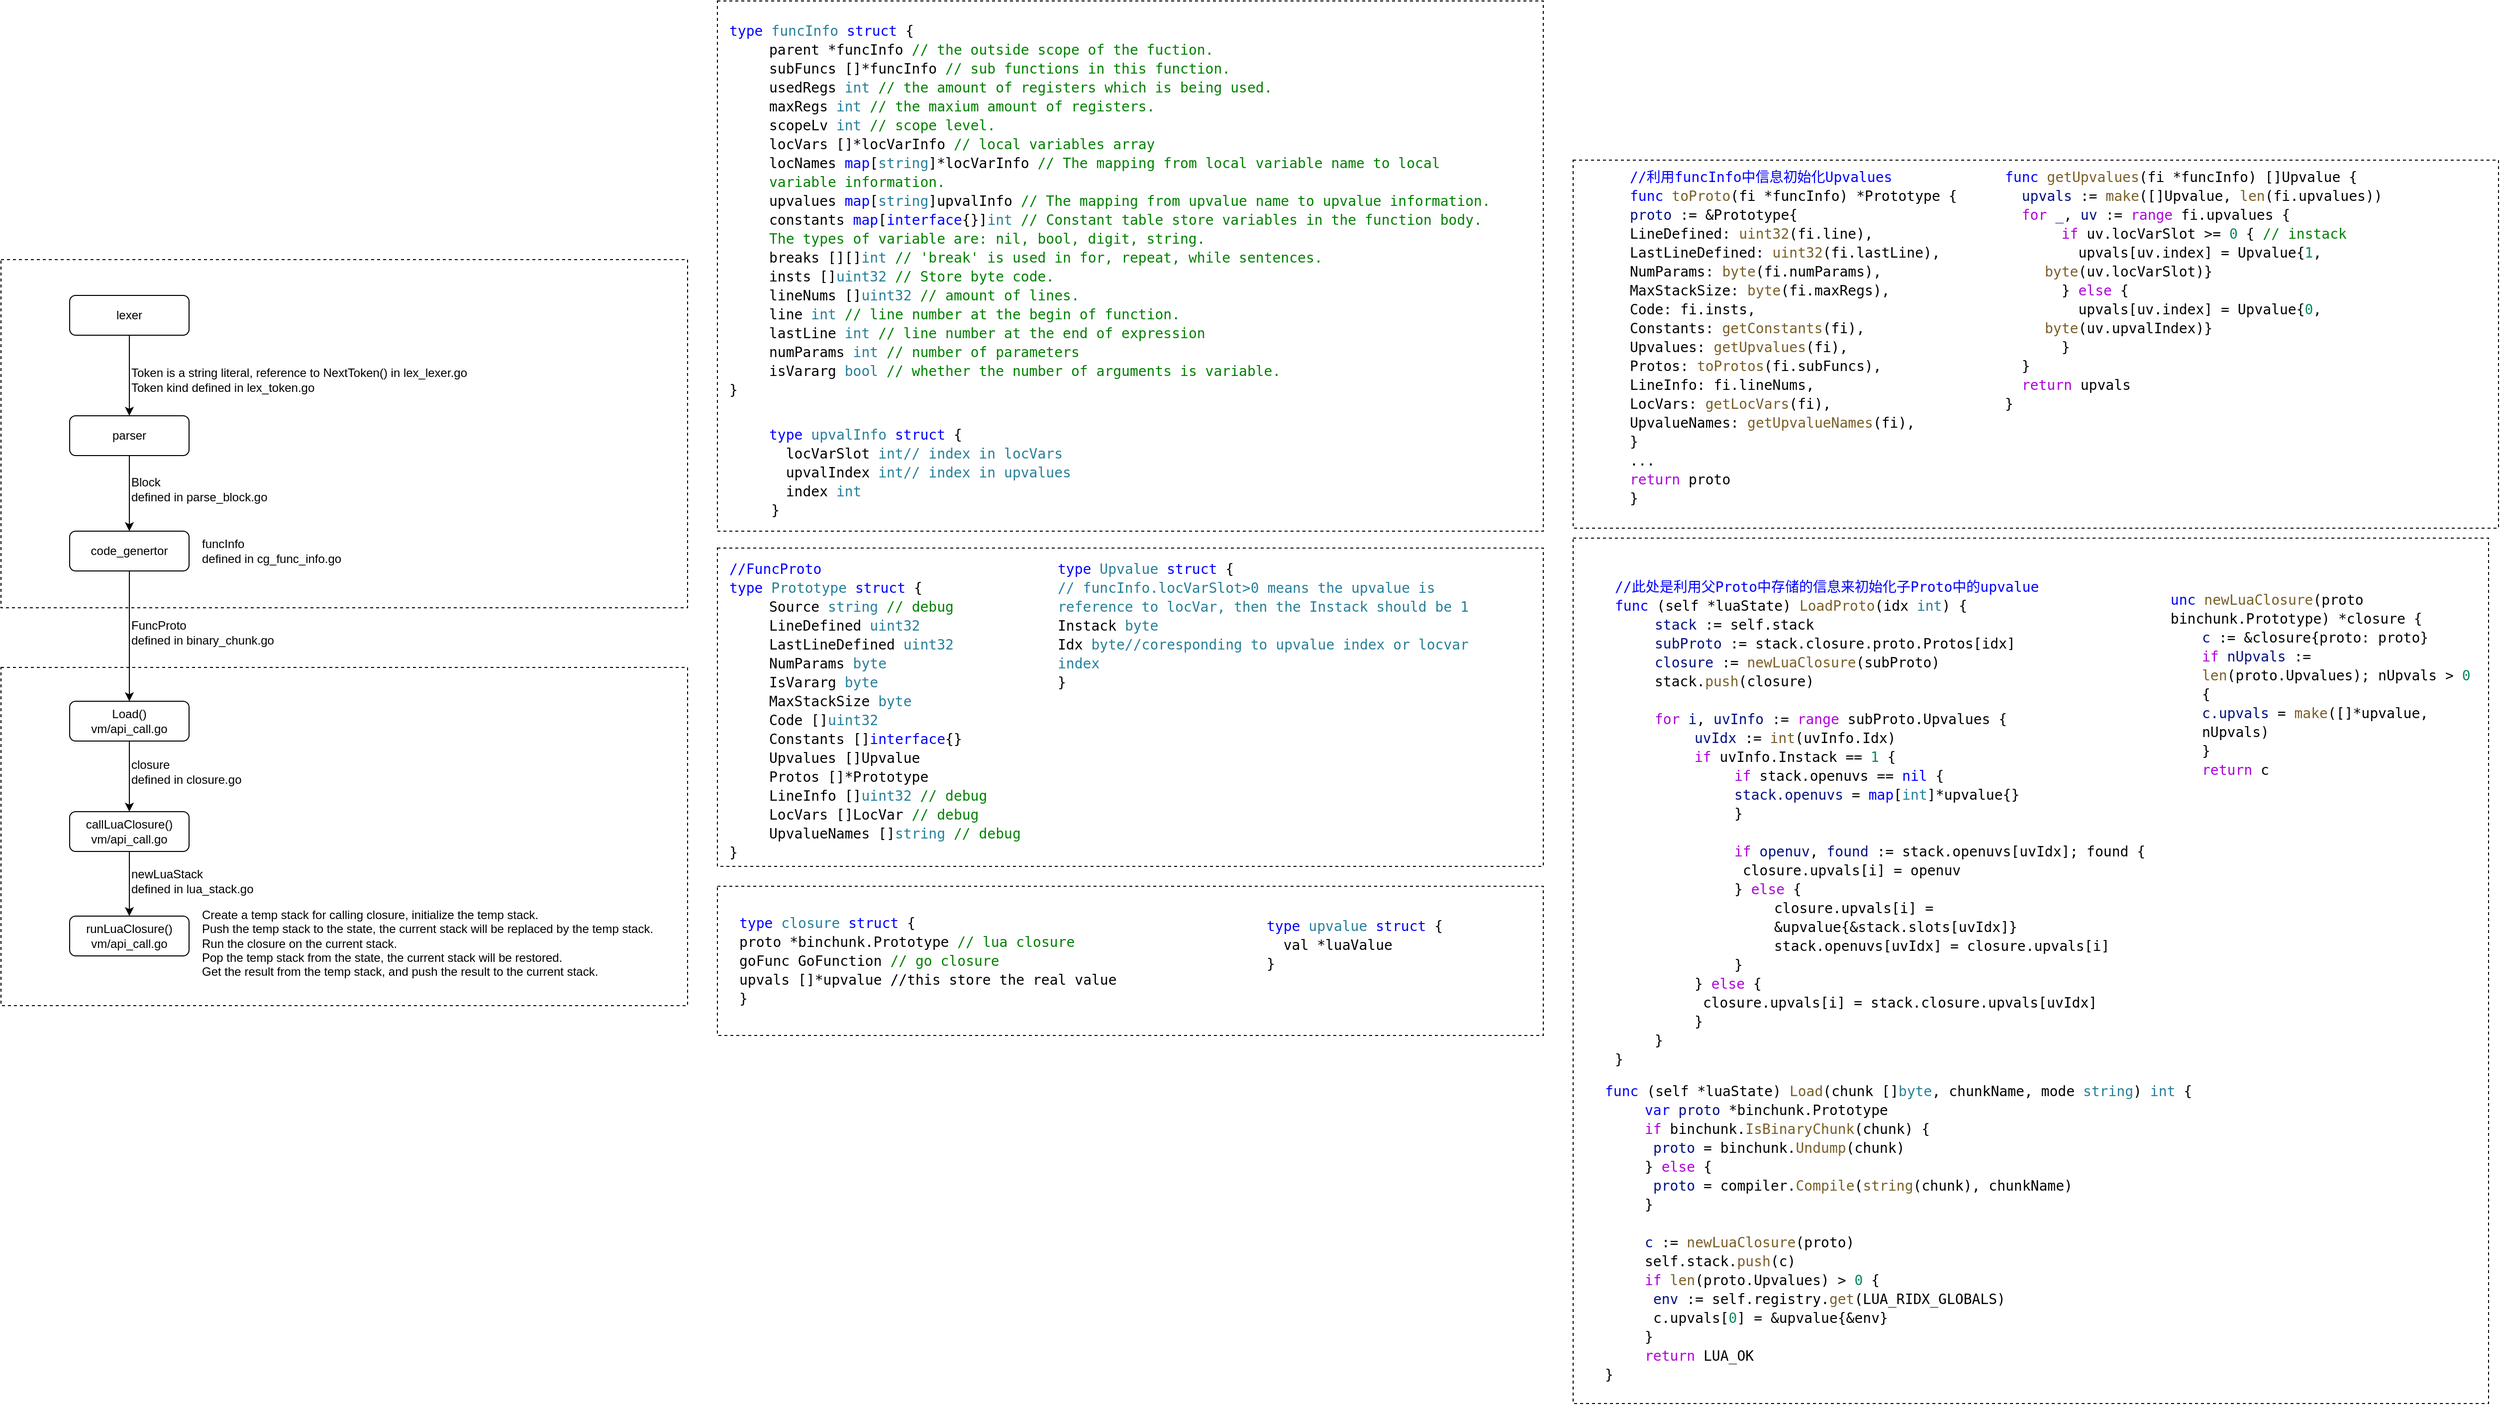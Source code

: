 <mxfile version="16.1.2" type="github">
  <diagram id="C5RBs43oDa-KdzZeNtuy" name="Page-1">
    <mxGraphModel dx="1874" dy="1943" grid="1" gridSize="10" guides="1" tooltips="1" connect="1" arrows="1" fold="1" page="1" pageScale="1" pageWidth="827" pageHeight="1169" math="0" shadow="0">
      <root>
        <mxCell id="WIyWlLk6GJQsqaUBKTNV-0" />
        <mxCell id="WIyWlLk6GJQsqaUBKTNV-1" parent="WIyWlLk6GJQsqaUBKTNV-0" />
        <mxCell id="o7L27Hj5zr6d5vcf4oEi-7" value="" style="rounded=0;whiteSpace=wrap;html=1;dashed=1;fontSize=12;" vertex="1" parent="WIyWlLk6GJQsqaUBKTNV-1">
          <mxGeometry x="1760" y="270" width="920" height="870" as="geometry" />
        </mxCell>
        <mxCell id="o7L27Hj5zr6d5vcf4oEi-6" value="" style="rounded=0;whiteSpace=wrap;html=1;dashed=1;fontSize=12;" vertex="1" parent="WIyWlLk6GJQsqaUBKTNV-1">
          <mxGeometry x="1760" y="-110" width="930" height="370" as="geometry" />
        </mxCell>
        <mxCell id="o7L27Hj5zr6d5vcf4oEi-5" value="" style="rounded=0;whiteSpace=wrap;html=1;dashed=1;fontSize=12;" vertex="1" parent="WIyWlLk6GJQsqaUBKTNV-1">
          <mxGeometry x="900" y="620" width="830" height="150" as="geometry" />
        </mxCell>
        <mxCell id="o7L27Hj5zr6d5vcf4oEi-4" value="" style="rounded=0;whiteSpace=wrap;html=1;dashed=1;fontSize=12;" vertex="1" parent="WIyWlLk6GJQsqaUBKTNV-1">
          <mxGeometry x="900" y="280" width="830" height="320" as="geometry" />
        </mxCell>
        <mxCell id="o7L27Hj5zr6d5vcf4oEi-3" value="" style="rounded=0;whiteSpace=wrap;html=1;dashed=1;fontSize=12;" vertex="1" parent="WIyWlLk6GJQsqaUBKTNV-1">
          <mxGeometry x="900" y="-270" width="830" height="533" as="geometry" />
        </mxCell>
        <mxCell id="dQtFD-pFaniCj-32BVzp-19" value="" style="rounded=0;whiteSpace=wrap;html=1;dashed=1;fontSize=12;" parent="WIyWlLk6GJQsqaUBKTNV-1" vertex="1">
          <mxGeometry x="180" y="400" width="690" height="340" as="geometry" />
        </mxCell>
        <mxCell id="dQtFD-pFaniCj-32BVzp-18" value="" style="rounded=0;whiteSpace=wrap;html=1;dashed=1;fontSize=12;" parent="WIyWlLk6GJQsqaUBKTNV-1" vertex="1">
          <mxGeometry x="180" y="-10" width="690" height="350" as="geometry" />
        </mxCell>
        <mxCell id="dQtFD-pFaniCj-32BVzp-3" value="" style="edgeStyle=orthogonalEdgeStyle;rounded=0;orthogonalLoop=1;jettySize=auto;html=1;" parent="WIyWlLk6GJQsqaUBKTNV-1" source="WIyWlLk6GJQsqaUBKTNV-3" target="dQtFD-pFaniCj-32BVzp-1" edge="1">
          <mxGeometry relative="1" as="geometry" />
        </mxCell>
        <mxCell id="WIyWlLk6GJQsqaUBKTNV-3" value="parser" style="rounded=1;whiteSpace=wrap;html=1;fontSize=12;glass=0;strokeWidth=1;shadow=0;" parent="WIyWlLk6GJQsqaUBKTNV-1" vertex="1">
          <mxGeometry x="249" y="147" width="120" height="40" as="geometry" />
        </mxCell>
        <mxCell id="dQtFD-pFaniCj-32BVzp-7" value="" style="edgeStyle=orthogonalEdgeStyle;rounded=0;orthogonalLoop=1;jettySize=auto;html=1;" parent="WIyWlLk6GJQsqaUBKTNV-1" source="dQtFD-pFaniCj-32BVzp-0" target="WIyWlLk6GJQsqaUBKTNV-3" edge="1">
          <mxGeometry relative="1" as="geometry" />
        </mxCell>
        <mxCell id="dQtFD-pFaniCj-32BVzp-0" value="lexer" style="rounded=1;whiteSpace=wrap;html=1;fontSize=12;glass=0;strokeWidth=1;shadow=0;" parent="WIyWlLk6GJQsqaUBKTNV-1" vertex="1">
          <mxGeometry x="249" y="26" width="120" height="40" as="geometry" />
        </mxCell>
        <mxCell id="dQtFD-pFaniCj-32BVzp-5" value="" style="edgeStyle=orthogonalEdgeStyle;rounded=0;orthogonalLoop=1;jettySize=auto;html=1;" parent="WIyWlLk6GJQsqaUBKTNV-1" source="dQtFD-pFaniCj-32BVzp-1" target="dQtFD-pFaniCj-32BVzp-2" edge="1">
          <mxGeometry relative="1" as="geometry" />
        </mxCell>
        <mxCell id="dQtFD-pFaniCj-32BVzp-1" value="code_genertor" style="rounded=1;whiteSpace=wrap;html=1;fontSize=12;glass=0;strokeWidth=1;shadow=0;" parent="WIyWlLk6GJQsqaUBKTNV-1" vertex="1">
          <mxGeometry x="249" y="263" width="120" height="40" as="geometry" />
        </mxCell>
        <mxCell id="dQtFD-pFaniCj-32BVzp-20" value="" style="edgeStyle=orthogonalEdgeStyle;rounded=0;orthogonalLoop=1;jettySize=auto;html=1;fontSize=12;" parent="WIyWlLk6GJQsqaUBKTNV-1" source="dQtFD-pFaniCj-32BVzp-2" target="dQtFD-pFaniCj-32BVzp-16" edge="1">
          <mxGeometry relative="1" as="geometry" />
        </mxCell>
        <mxCell id="dQtFD-pFaniCj-32BVzp-2" value="Load()&lt;br&gt;vm/api_call.go" style="rounded=1;whiteSpace=wrap;html=1;fontSize=12;glass=0;strokeWidth=1;shadow=0;" parent="WIyWlLk6GJQsqaUBKTNV-1" vertex="1">
          <mxGeometry x="249" y="434" width="120" height="40" as="geometry" />
        </mxCell>
        <mxCell id="dQtFD-pFaniCj-32BVzp-11" value="Token is a string literal, reference to NextToken() in lex_lexer.go&lt;br&gt;Token kind defined in lex_token.go" style="text;html=1;strokeColor=none;fillColor=none;align=left;verticalAlign=middle;whiteSpace=wrap;rounded=0;" parent="WIyWlLk6GJQsqaUBKTNV-1" vertex="1">
          <mxGeometry x="309" y="96" width="351" height="30" as="geometry" />
        </mxCell>
        <mxCell id="dQtFD-pFaniCj-32BVzp-12" value="Block&lt;br&gt;defined in parse_block.go" style="text;html=1;strokeColor=none;fillColor=none;align=left;verticalAlign=middle;whiteSpace=wrap;rounded=0;" parent="WIyWlLk6GJQsqaUBKTNV-1" vertex="1">
          <mxGeometry x="309" y="206" width="151" height="30" as="geometry" />
        </mxCell>
        <mxCell id="dQtFD-pFaniCj-32BVzp-14" value="FuncProto&lt;br&gt;defined in binary_chunk.go" style="text;html=1;strokeColor=none;fillColor=none;align=left;verticalAlign=middle;whiteSpace=wrap;rounded=0;" parent="WIyWlLk6GJQsqaUBKTNV-1" vertex="1">
          <mxGeometry x="309" y="350" width="151" height="30" as="geometry" />
        </mxCell>
        <mxCell id="3L58eqj6yo-zojaCWtl0-3" value="" style="edgeStyle=orthogonalEdgeStyle;rounded=0;orthogonalLoop=1;jettySize=auto;html=1;fontSize=12;" parent="WIyWlLk6GJQsqaUBKTNV-1" source="dQtFD-pFaniCj-32BVzp-16" target="3L58eqj6yo-zojaCWtl0-2" edge="1">
          <mxGeometry relative="1" as="geometry" />
        </mxCell>
        <mxCell id="dQtFD-pFaniCj-32BVzp-16" value="callLuaClosure()&lt;br&gt;vm/api_call.go" style="rounded=1;whiteSpace=wrap;html=1;fontSize=12;glass=0;strokeWidth=1;shadow=0;" parent="WIyWlLk6GJQsqaUBKTNV-1" vertex="1">
          <mxGeometry x="249" y="545" width="120" height="40" as="geometry" />
        </mxCell>
        <mxCell id="dQtFD-pFaniCj-32BVzp-21" value="closure&lt;br&gt;defined in closure.go" style="text;html=1;strokeColor=none;fillColor=none;align=left;verticalAlign=middle;whiteSpace=wrap;rounded=0;" parent="WIyWlLk6GJQsqaUBKTNV-1" vertex="1">
          <mxGeometry x="309" y="490" width="151" height="30" as="geometry" />
        </mxCell>
        <mxCell id="3L58eqj6yo-zojaCWtl0-2" value="&lt;div style=&quot;background-color: rgb(255 , 255 , 255) ; line-height: 19px&quot;&gt;&lt;/div&gt;&lt;font style=&quot;font-size: 12px&quot;&gt;runLuaClosure()&lt;br&gt;vm/api_call.go&lt;/font&gt;" style="rounded=1;whiteSpace=wrap;html=1;fontSize=12;glass=0;strokeWidth=1;shadow=0;" parent="WIyWlLk6GJQsqaUBKTNV-1" vertex="1">
          <mxGeometry x="249" y="650" width="120" height="40" as="geometry" />
        </mxCell>
        <mxCell id="3L58eqj6yo-zojaCWtl0-4" value="&lt;div style=&quot;background-color: rgb(255 , 255 , 255) ; font-family: &amp;#34;droid sans mono&amp;#34; , monospace , monospace , &amp;#34;droid sans fallback&amp;#34; ; font-size: 14px ; line-height: 19px&quot;&gt;&lt;/div&gt;&lt;br&gt;&lt;div&gt;Create a temp stack for calling closure, initialize the temp stack.&lt;/div&gt;&lt;div&gt;Push the temp stack to the state, the current stack will be replaced by the temp stack.&lt;/div&gt;&lt;div&gt;Run the closure on the current stack.&lt;/div&gt;&lt;div&gt;Pop the temp stack from the state, the current stack will be restored.&lt;/div&gt;&lt;div&gt;Get the result from the temp stack, and push the result to the current stack.&lt;/div&gt;" style="text;html=1;strokeColor=none;fillColor=none;align=left;verticalAlign=middle;whiteSpace=wrap;rounded=0;" parent="WIyWlLk6GJQsqaUBKTNV-1" vertex="1">
          <mxGeometry x="380" y="645" width="460" height="50" as="geometry" />
        </mxCell>
        <mxCell id="3L58eqj6yo-zojaCWtl0-8" value="&lt;div style=&quot;background-color: rgb(255 , 255 , 255) ; line-height: 19px&quot;&gt;&lt;div&gt;&lt;br&gt;&lt;/div&gt;&lt;div style=&quot;font-family: &amp;#34;droid sans mono&amp;#34; , monospace , monospace , &amp;#34;droid sans fallback&amp;#34; ; font-size: 14px&quot;&gt;&lt;span style=&quot;color: #008000&quot;&gt;&lt;/span&gt;&lt;/div&gt;&lt;/div&gt;&lt;div style=&quot;background-color: rgb(255 , 255 , 255) ; font-family: &amp;#34;droid sans mono&amp;#34; , monospace , monospace , &amp;#34;droid sans fallback&amp;#34; ; font-size: 14px ; line-height: 19px&quot;&gt;&lt;/div&gt;" style="text;html=1;strokeColor=none;fillColor=none;align=left;verticalAlign=middle;whiteSpace=wrap;rounded=0;" parent="WIyWlLk6GJQsqaUBKTNV-1" vertex="1">
          <mxGeometry x="380" y="730" width="260" height="60" as="geometry" />
        </mxCell>
        <mxCell id="3L58eqj6yo-zojaCWtl0-9" value="newLuaStack&lt;br&gt;defined in lua_stack.go" style="text;html=1;strokeColor=none;fillColor=none;align=left;verticalAlign=middle;whiteSpace=wrap;rounded=0;" parent="WIyWlLk6GJQsqaUBKTNV-1" vertex="1">
          <mxGeometry x="309" y="600" width="151" height="30" as="geometry" />
        </mxCell>
        <mxCell id="3L58eqj6yo-zojaCWtl0-10" value="&lt;div style=&quot;background-color: rgb(255 , 255 , 255) ; font-family: &amp;#34;droid sans mono&amp;#34; , monospace , monospace , &amp;#34;droid sans fallback&amp;#34; ; font-size: 14px ; line-height: 19px&quot;&gt;&lt;/div&gt;&lt;div style=&quot;background-color: rgb(255 , 255 , 255) ; font-family: &amp;#34;droid sans mono&amp;#34; , monospace , monospace , &amp;#34;droid sans fallback&amp;#34; ; font-size: 14px ; line-height: 19px&quot;&gt;&lt;div&gt;&lt;span style=&quot;color: #0000ff&quot;&gt;type&lt;/span&gt; &lt;span style=&quot;color: #267f99&quot;&gt;funcInfo&lt;/span&gt; &lt;span style=&quot;color: #0000ff&quot;&gt;struct&lt;/span&gt; {&lt;/div&gt;&lt;/div&gt;&lt;blockquote style=&quot;margin: 0 0 0 40px ; border: none ; padding: 0px&quot;&gt;&lt;div style=&quot;background-color: rgb(255 , 255 , 255) ; font-family: &amp;#34;droid sans mono&amp;#34; , monospace , monospace , &amp;#34;droid sans fallback&amp;#34; ; font-size: 14px ; line-height: 19px&quot;&gt;&lt;div&gt;    parent    *funcInfo              &lt;span style=&quot;color: #008000&quot;&gt;// the outside scope of the fuction.&lt;/span&gt;&lt;/div&gt;&lt;/div&gt;&lt;div style=&quot;background-color: rgb(255 , 255 , 255) ; font-family: &amp;#34;droid sans mono&amp;#34; , monospace , monospace , &amp;#34;droid sans fallback&amp;#34; ; font-size: 14px ; line-height: 19px&quot;&gt;&lt;div&gt;    subFuncs  []*funcInfo            &lt;span style=&quot;color: #008000&quot;&gt;// sub functions in this function.&lt;/span&gt;&lt;/div&gt;&lt;/div&gt;&lt;div style=&quot;background-color: rgb(255 , 255 , 255) ; font-family: &amp;#34;droid sans mono&amp;#34; , monospace , monospace , &amp;#34;droid sans fallback&amp;#34; ; font-size: 14px ; line-height: 19px&quot;&gt;&lt;div&gt;    usedRegs  &lt;span style=&quot;color: #267f99&quot;&gt;int&lt;/span&gt;                    &lt;span style=&quot;color: #008000&quot;&gt;// the amount of registers which is being used.&lt;/span&gt;&lt;/div&gt;&lt;/div&gt;&lt;div style=&quot;background-color: rgb(255 , 255 , 255) ; font-family: &amp;#34;droid sans mono&amp;#34; , monospace , monospace , &amp;#34;droid sans fallback&amp;#34; ; font-size: 14px ; line-height: 19px&quot;&gt;&lt;div&gt;    maxRegs   &lt;span style=&quot;color: #267f99&quot;&gt;int&lt;/span&gt;                    &lt;span style=&quot;color: #008000&quot;&gt;// the maxium amount of registers.&lt;/span&gt;&lt;/div&gt;&lt;/div&gt;&lt;div style=&quot;background-color: rgb(255 , 255 , 255) ; font-family: &amp;#34;droid sans mono&amp;#34; , monospace , monospace , &amp;#34;droid sans fallback&amp;#34; ; font-size: 14px ; line-height: 19px&quot;&gt;&lt;div&gt;    scopeLv   &lt;span style=&quot;color: #267f99&quot;&gt;int&lt;/span&gt;                    &lt;span style=&quot;color: #008000&quot;&gt;// scope level.&lt;/span&gt;&lt;/div&gt;&lt;/div&gt;&lt;div style=&quot;background-color: rgb(255 , 255 , 255) ; font-family: &amp;#34;droid sans mono&amp;#34; , monospace , monospace , &amp;#34;droid sans fallback&amp;#34; ; font-size: 14px ; line-height: 19px&quot;&gt;&lt;div&gt;    locVars   []*locVarInfo          &lt;span style=&quot;color: #008000&quot;&gt;// local variables array&lt;/span&gt;&lt;/div&gt;&lt;/div&gt;&lt;div style=&quot;background-color: rgb(255 , 255 , 255) ; font-family: &amp;#34;droid sans mono&amp;#34; , monospace , monospace , &amp;#34;droid sans fallback&amp;#34; ; font-size: 14px ; line-height: 19px&quot;&gt;&lt;div&gt;    locNames  &lt;span style=&quot;color: #0000ff&quot;&gt;map&lt;/span&gt;[&lt;span style=&quot;color: #267f99&quot;&gt;string&lt;/span&gt;]*locVarInfo &lt;span style=&quot;color: #008000&quot;&gt;// The mapping from local variable name to local variable information.&lt;/span&gt;&lt;/div&gt;&lt;/div&gt;&lt;div style=&quot;background-color: rgb(255 , 255 , 255) ; font-family: &amp;#34;droid sans mono&amp;#34; , monospace , monospace , &amp;#34;droid sans fallback&amp;#34; ; font-size: 14px ; line-height: 19px&quot;&gt;&lt;div&gt;    upvalues  &lt;span style=&quot;color: #0000ff&quot;&gt;map&lt;/span&gt;[&lt;span style=&quot;color: #267f99&quot;&gt;string&lt;/span&gt;]upvalInfo   &lt;span style=&quot;color: #008000&quot;&gt;// The mapping from upvalue name to upvalue information.&lt;/span&gt;&lt;/div&gt;&lt;/div&gt;&lt;div style=&quot;background-color: rgb(255 , 255 , 255) ; font-family: &amp;#34;droid sans mono&amp;#34; , monospace , monospace , &amp;#34;droid sans fallback&amp;#34; ; font-size: 14px ; line-height: 19px&quot;&gt;&lt;div&gt;    constants &lt;span style=&quot;color: #0000ff&quot;&gt;map&lt;/span&gt;[&lt;span style=&quot;color: #0000ff&quot;&gt;interface&lt;/span&gt;{}]&lt;span style=&quot;color: #267f99&quot;&gt;int&lt;/span&gt;    &lt;span style=&quot;color: #008000&quot;&gt;// Constant table store variables in the function body. The types of variable are: nil, bool, digit, string.&lt;/span&gt;&lt;/div&gt;&lt;/div&gt;&lt;div style=&quot;background-color: rgb(255 , 255 , 255) ; font-family: &amp;#34;droid sans mono&amp;#34; , monospace , monospace , &amp;#34;droid sans fallback&amp;#34; ; font-size: 14px ; line-height: 19px&quot;&gt;&lt;div&gt;    breaks    [][]&lt;span style=&quot;color: #267f99&quot;&gt;int&lt;/span&gt;                &lt;span style=&quot;color: #008000&quot;&gt;// &#39;break&#39; is used in for, repeat, while sentences.&lt;/span&gt;&lt;/div&gt;&lt;/div&gt;&lt;div style=&quot;background-color: rgb(255 , 255 , 255) ; font-family: &amp;#34;droid sans mono&amp;#34; , monospace , monospace , &amp;#34;droid sans fallback&amp;#34; ; font-size: 14px ; line-height: 19px&quot;&gt;&lt;div&gt;    insts     []&lt;span style=&quot;color: #267f99&quot;&gt;uint32&lt;/span&gt;               &lt;span style=&quot;color: #008000&quot;&gt;// Store byte code.&lt;/span&gt;&lt;/div&gt;&lt;/div&gt;&lt;div style=&quot;background-color: rgb(255 , 255 , 255) ; font-family: &amp;#34;droid sans mono&amp;#34; , monospace , monospace , &amp;#34;droid sans fallback&amp;#34; ; font-size: 14px ; line-height: 19px&quot;&gt;&lt;div&gt;    lineNums  []&lt;span style=&quot;color: #267f99&quot;&gt;uint32&lt;/span&gt;               &lt;span style=&quot;color: #008000&quot;&gt;// amount of lines.&lt;/span&gt;&lt;/div&gt;&lt;/div&gt;&lt;div style=&quot;background-color: rgb(255 , 255 , 255) ; font-family: &amp;#34;droid sans mono&amp;#34; , monospace , monospace , &amp;#34;droid sans fallback&amp;#34; ; font-size: 14px ; line-height: 19px&quot;&gt;&lt;div&gt;    line      &lt;span style=&quot;color: #267f99&quot;&gt;int&lt;/span&gt;                    &lt;span style=&quot;color: #008000&quot;&gt;// line number at the begin of function.&lt;/span&gt;&lt;/div&gt;&lt;/div&gt;&lt;div style=&quot;background-color: rgb(255 , 255 , 255) ; font-family: &amp;#34;droid sans mono&amp;#34; , monospace , monospace , &amp;#34;droid sans fallback&amp;#34; ; font-size: 14px ; line-height: 19px&quot;&gt;&lt;div&gt;    lastLine  &lt;span style=&quot;color: #267f99&quot;&gt;int&lt;/span&gt;                    &lt;span style=&quot;color: #008000&quot;&gt;// line number at the end of expression&lt;/span&gt;&lt;/div&gt;&lt;/div&gt;&lt;div style=&quot;background-color: rgb(255 , 255 , 255) ; font-family: &amp;#34;droid sans mono&amp;#34; , monospace , monospace , &amp;#34;droid sans fallback&amp;#34; ; font-size: 14px ; line-height: 19px&quot;&gt;&lt;div&gt;    numParams &lt;span style=&quot;color: #267f99&quot;&gt;int&lt;/span&gt;                    &lt;span style=&quot;color: #008000&quot;&gt;// number of parameters&lt;/span&gt;&lt;/div&gt;&lt;/div&gt;&lt;div style=&quot;background-color: rgb(255 , 255 , 255) ; font-family: &amp;#34;droid sans mono&amp;#34; , monospace , monospace , &amp;#34;droid sans fallback&amp;#34; ; font-size: 14px ; line-height: 19px&quot;&gt;&lt;div&gt;    isVararg  &lt;span style=&quot;color: #267f99&quot;&gt;bool&lt;/span&gt;                   &lt;span style=&quot;color: #008000&quot;&gt;// whether the number of arguments is variable.&lt;/span&gt;&lt;/div&gt;&lt;/div&gt;&lt;/blockquote&gt;&lt;div style=&quot;background-color: rgb(255 , 255 , 255) ; font-family: &amp;#34;droid sans mono&amp;#34; , monospace , monospace , &amp;#34;droid sans fallback&amp;#34; ; font-size: 14px ; line-height: 19px&quot;&gt;&lt;div&gt;}&lt;/div&gt;&lt;/div&gt;" style="text;html=1;strokeColor=none;fillColor=none;align=left;verticalAlign=middle;whiteSpace=wrap;rounded=0;" parent="WIyWlLk6GJQsqaUBKTNV-1" vertex="1">
          <mxGeometry x="910" y="-250" width="790" height="380" as="geometry" />
        </mxCell>
        <mxCell id="3L58eqj6yo-zojaCWtl0-11" value="&lt;div style=&quot;background-color: rgb(255 , 255 , 255) ; font-family: &amp;#34;droid sans mono&amp;#34; , monospace , monospace , &amp;#34;droid sans fallback&amp;#34; ; font-size: 14px ; line-height: 19px&quot;&gt;&lt;/div&gt;funcInfo&lt;br&gt;defined in cg_func_info.go" style="text;html=1;strokeColor=none;fillColor=none;align=left;verticalAlign=middle;whiteSpace=wrap;rounded=0;" parent="WIyWlLk6GJQsqaUBKTNV-1" vertex="1">
          <mxGeometry x="380" y="268" width="151" height="30" as="geometry" />
        </mxCell>
        <mxCell id="3L58eqj6yo-zojaCWtl0-12" value="&lt;div style=&quot;background-color: rgb(255 , 255 , 255) ; font-family: &amp;#34;droid sans mono&amp;#34; , monospace , monospace , &amp;#34;droid sans fallback&amp;#34; ; font-size: 14px ; line-height: 19px&quot;&gt;&lt;/div&gt;&lt;div style=&quot;background-color: rgb(255 , 255 , 255) ; font-family: &amp;#34;droid sans mono&amp;#34; , monospace , monospace , &amp;#34;droid sans fallback&amp;#34; ; font-size: 14px ; line-height: 19px&quot;&gt;&lt;div style=&quot;font-family: &amp;#34;droid sans mono&amp;#34; , monospace , monospace , &amp;#34;droid sans fallback&amp;#34; ; line-height: 19px&quot;&gt;&lt;div&gt;&lt;span style=&quot;color: #0000ff&quot;&gt;//FuncProto&lt;br&gt;type&lt;/span&gt; &lt;span style=&quot;color: #267f99&quot;&gt;Prototype&lt;/span&gt; &lt;span style=&quot;color: #0000ff&quot;&gt;struct&lt;/span&gt; {&lt;/div&gt;&lt;/div&gt;&lt;/div&gt;&lt;blockquote style=&quot;margin: 0 0 0 40px ; border: none ; padding: 0px&quot;&gt;&lt;div style=&quot;background-color: rgb(255 , 255 , 255) ; font-family: &amp;#34;droid sans mono&amp;#34; , monospace , monospace , &amp;#34;droid sans fallback&amp;#34; ; font-size: 14px ; line-height: 19px&quot;&gt;&lt;div style=&quot;font-family: &amp;#34;droid sans mono&amp;#34; , monospace , monospace , &amp;#34;droid sans fallback&amp;#34; ; line-height: 19px&quot;&gt;&lt;div&gt;    Source          &lt;span style=&quot;color: #267f99&quot;&gt;string&lt;/span&gt; &lt;span style=&quot;color: #008000&quot;&gt;// debug&lt;/span&gt;&lt;/div&gt;&lt;/div&gt;&lt;/div&gt;&lt;div style=&quot;background-color: rgb(255 , 255 , 255) ; font-family: &amp;#34;droid sans mono&amp;#34; , monospace , monospace , &amp;#34;droid sans fallback&amp;#34; ; font-size: 14px ; line-height: 19px&quot;&gt;&lt;div style=&quot;font-family: &amp;#34;droid sans mono&amp;#34; , monospace , monospace , &amp;#34;droid sans fallback&amp;#34; ; line-height: 19px&quot;&gt;&lt;div&gt;    LineDefined     &lt;span style=&quot;color: #267f99&quot;&gt;uint32&lt;/span&gt;&lt;/div&gt;&lt;/div&gt;&lt;/div&gt;&lt;div style=&quot;background-color: rgb(255 , 255 , 255) ; font-family: &amp;#34;droid sans mono&amp;#34; , monospace , monospace , &amp;#34;droid sans fallback&amp;#34; ; font-size: 14px ; line-height: 19px&quot;&gt;&lt;div style=&quot;font-family: &amp;#34;droid sans mono&amp;#34; , monospace , monospace , &amp;#34;droid sans fallback&amp;#34; ; line-height: 19px&quot;&gt;&lt;div&gt;    LastLineDefined &lt;span style=&quot;color: #267f99&quot;&gt;uint32&lt;/span&gt;&lt;/div&gt;&lt;/div&gt;&lt;/div&gt;&lt;div style=&quot;background-color: rgb(255 , 255 , 255) ; font-family: &amp;#34;droid sans mono&amp;#34; , monospace , monospace , &amp;#34;droid sans fallback&amp;#34; ; font-size: 14px ; line-height: 19px&quot;&gt;&lt;div style=&quot;font-family: &amp;#34;droid sans mono&amp;#34; , monospace , monospace , &amp;#34;droid sans fallback&amp;#34; ; line-height: 19px&quot;&gt;&lt;div&gt;    NumParams       &lt;span style=&quot;color: #267f99&quot;&gt;byte&lt;/span&gt;&lt;/div&gt;&lt;/div&gt;&lt;/div&gt;&lt;div style=&quot;background-color: rgb(255 , 255 , 255) ; font-family: &amp;#34;droid sans mono&amp;#34; , monospace , monospace , &amp;#34;droid sans fallback&amp;#34; ; font-size: 14px ; line-height: 19px&quot;&gt;&lt;div style=&quot;font-family: &amp;#34;droid sans mono&amp;#34; , monospace , monospace , &amp;#34;droid sans fallback&amp;#34; ; line-height: 19px&quot;&gt;&lt;div&gt;    IsVararg        &lt;span style=&quot;color: #267f99&quot;&gt;byte&lt;/span&gt;&lt;/div&gt;&lt;/div&gt;&lt;/div&gt;&lt;div style=&quot;background-color: rgb(255 , 255 , 255) ; font-family: &amp;#34;droid sans mono&amp;#34; , monospace , monospace , &amp;#34;droid sans fallback&amp;#34; ; font-size: 14px ; line-height: 19px&quot;&gt;&lt;div style=&quot;font-family: &amp;#34;droid sans mono&amp;#34; , monospace , monospace , &amp;#34;droid sans fallback&amp;#34; ; line-height: 19px&quot;&gt;&lt;div&gt;    MaxStackSize    &lt;span style=&quot;color: #267f99&quot;&gt;byte&lt;/span&gt;&lt;/div&gt;&lt;/div&gt;&lt;/div&gt;&lt;div style=&quot;background-color: rgb(255 , 255 , 255) ; font-family: &amp;#34;droid sans mono&amp;#34; , monospace , monospace , &amp;#34;droid sans fallback&amp;#34; ; font-size: 14px ; line-height: 19px&quot;&gt;&lt;div style=&quot;font-family: &amp;#34;droid sans mono&amp;#34; , monospace , monospace , &amp;#34;droid sans fallback&amp;#34; ; line-height: 19px&quot;&gt;&lt;div&gt;    Code            []&lt;span style=&quot;color: #267f99&quot;&gt;uint32&lt;/span&gt;&lt;/div&gt;&lt;/div&gt;&lt;/div&gt;&lt;div style=&quot;background-color: rgb(255 , 255 , 255) ; font-family: &amp;#34;droid sans mono&amp;#34; , monospace , monospace , &amp;#34;droid sans fallback&amp;#34; ; font-size: 14px ; line-height: 19px&quot;&gt;&lt;div style=&quot;font-family: &amp;#34;droid sans mono&amp;#34; , monospace , monospace , &amp;#34;droid sans fallback&amp;#34; ; line-height: 19px&quot;&gt;&lt;div&gt;    Constants       []&lt;span style=&quot;color: #0000ff&quot;&gt;interface&lt;/span&gt;{}&lt;/div&gt;&lt;/div&gt;&lt;/div&gt;&lt;div style=&quot;background-color: rgb(255 , 255 , 255) ; font-family: &amp;#34;droid sans mono&amp;#34; , monospace , monospace , &amp;#34;droid sans fallback&amp;#34; ; font-size: 14px ; line-height: 19px&quot;&gt;&lt;div style=&quot;font-family: &amp;#34;droid sans mono&amp;#34; , monospace , monospace , &amp;#34;droid sans fallback&amp;#34; ; line-height: 19px&quot;&gt;&lt;div&gt;    Upvalues        []Upvalue&lt;/div&gt;&lt;/div&gt;&lt;/div&gt;&lt;div style=&quot;background-color: rgb(255 , 255 , 255) ; font-family: &amp;#34;droid sans mono&amp;#34; , monospace , monospace , &amp;#34;droid sans fallback&amp;#34; ; font-size: 14px ; line-height: 19px&quot;&gt;&lt;div style=&quot;font-family: &amp;#34;droid sans mono&amp;#34; , monospace , monospace , &amp;#34;droid sans fallback&amp;#34; ; line-height: 19px&quot;&gt;&lt;div&gt;    Protos          []*Prototype&lt;/div&gt;&lt;/div&gt;&lt;/div&gt;&lt;div style=&quot;background-color: rgb(255 , 255 , 255) ; font-family: &amp;#34;droid sans mono&amp;#34; , monospace , monospace , &amp;#34;droid sans fallback&amp;#34; ; font-size: 14px ; line-height: 19px&quot;&gt;&lt;div style=&quot;font-family: &amp;#34;droid sans mono&amp;#34; , monospace , monospace , &amp;#34;droid sans fallback&amp;#34; ; line-height: 19px&quot;&gt;&lt;div&gt;    LineInfo        []&lt;span style=&quot;color: #267f99&quot;&gt;uint32&lt;/span&gt; &lt;span style=&quot;color: #008000&quot;&gt;// debug&lt;/span&gt;&lt;/div&gt;&lt;/div&gt;&lt;/div&gt;&lt;div style=&quot;background-color: rgb(255 , 255 , 255) ; font-family: &amp;#34;droid sans mono&amp;#34; , monospace , monospace , &amp;#34;droid sans fallback&amp;#34; ; font-size: 14px ; line-height: 19px&quot;&gt;&lt;div style=&quot;font-family: &amp;#34;droid sans mono&amp;#34; , monospace , monospace , &amp;#34;droid sans fallback&amp;#34; ; line-height: 19px&quot;&gt;&lt;div&gt;    LocVars         []LocVar &lt;span style=&quot;color: #008000&quot;&gt;// debug&lt;/span&gt;&lt;/div&gt;&lt;/div&gt;&lt;/div&gt;&lt;div style=&quot;background-color: rgb(255 , 255 , 255) ; font-family: &amp;#34;droid sans mono&amp;#34; , monospace , monospace , &amp;#34;droid sans fallback&amp;#34; ; font-size: 14px ; line-height: 19px&quot;&gt;&lt;div style=&quot;font-family: &amp;#34;droid sans mono&amp;#34; , monospace , monospace , &amp;#34;droid sans fallback&amp;#34; ; line-height: 19px&quot;&gt;&lt;div&gt;    UpvalueNames    []&lt;span style=&quot;color: #267f99&quot;&gt;string&lt;/span&gt; &lt;span style=&quot;color: #008000&quot;&gt;// debug&lt;/span&gt;&lt;/div&gt;&lt;/div&gt;&lt;/div&gt;&lt;/blockquote&gt;&lt;div style=&quot;background-color: rgb(255 , 255 , 255) ; font-family: &amp;#34;droid sans mono&amp;#34; , monospace , monospace , &amp;#34;droid sans fallback&amp;#34; ; font-size: 14px ; line-height: 19px&quot;&gt;&lt;div style=&quot;font-family: &amp;#34;droid sans mono&amp;#34; , monospace , monospace , &amp;#34;droid sans fallback&amp;#34; ; line-height: 19px&quot;&gt;&lt;div&gt;}&lt;/div&gt;&lt;/div&gt;&lt;/div&gt;" style="text;html=1;strokeColor=none;fillColor=none;align=left;verticalAlign=middle;whiteSpace=wrap;rounded=0;" parent="WIyWlLk6GJQsqaUBKTNV-1" vertex="1">
          <mxGeometry x="910" y="295" width="330" height="295" as="geometry" />
        </mxCell>
        <mxCell id="3L58eqj6yo-zojaCWtl0-13" value="&lt;div style=&quot;background-color: rgb(255 , 255 , 255) ; font-family: &amp;#34;droid sans mono&amp;#34; , monospace , monospace , &amp;#34;droid sans fallback&amp;#34; ; font-size: 14px ; line-height: 19px&quot;&gt;&lt;/div&gt;&lt;div style=&quot;background-color: rgb(255 , 255 , 255) ; font-family: &amp;#34;droid sans mono&amp;#34; , monospace , monospace , &amp;#34;droid sans fallback&amp;#34; ; font-size: 14px ; line-height: 19px&quot;&gt;&lt;div style=&quot;font-family: &amp;#34;droid sans mono&amp;#34; , monospace , monospace , &amp;#34;droid sans fallback&amp;#34; ; line-height: 19px&quot;&gt;&lt;div style=&quot;font-family: &amp;#34;droid sans mono&amp;#34; , monospace , monospace , &amp;#34;droid sans fallback&amp;#34; ; line-height: 19px&quot;&gt;&lt;div&gt;&lt;span style=&quot;color: #0000ff&quot;&gt;type&lt;/span&gt; &lt;span style=&quot;color: #267f99&quot;&gt;closure&lt;/span&gt; &lt;span style=&quot;color: #0000ff&quot;&gt;struct&lt;/span&gt; {&lt;/div&gt;&lt;div&gt;    proto  *binchunk.Prototype &lt;span style=&quot;color: #008000&quot;&gt;// lua closure&lt;/span&gt;&lt;/div&gt;&lt;div&gt;    goFunc GoFunction          &lt;span style=&quot;color: #008000&quot;&gt;// go closure&lt;/span&gt;&lt;/div&gt;&lt;div&gt;    upvals []*upvalue //this store the real value&lt;/div&gt;&lt;div&gt;}&lt;/div&gt;&lt;/div&gt;&lt;/div&gt;&lt;/div&gt;" style="text;html=1;strokeColor=none;fillColor=none;align=left;verticalAlign=middle;whiteSpace=wrap;rounded=0;" parent="WIyWlLk6GJQsqaUBKTNV-1" vertex="1">
          <mxGeometry x="920" y="650" width="480" height="90" as="geometry" />
        </mxCell>
        <mxCell id="3L58eqj6yo-zojaCWtl0-14" value="&lt;div style=&quot;background-color: rgb(255 , 255 , 255) ; font-family: &amp;#34;droid sans mono&amp;#34; , monospace , monospace , &amp;#34;droid sans fallback&amp;#34; ; font-size: 14px ; line-height: 19px&quot;&gt;&lt;/div&gt;&lt;blockquote style=&quot;margin: 0 0 0 40px ; border: none ; padding: 0px&quot;&gt;&lt;div style=&quot;background-color: rgb(255 , 255 , 255) ; font-family: &amp;#34;droid sans mono&amp;#34; , monospace , monospace , &amp;#34;droid sans fallback&amp;#34; ; font-size: 14px ; line-height: 19px&quot;&gt;&lt;div style=&quot;font-family: &amp;#34;droid sans mono&amp;#34; , monospace , monospace , &amp;#34;droid sans fallback&amp;#34; ; line-height: 19px&quot;&gt;&lt;div style=&quot;font-family: &amp;#34;droid sans mono&amp;#34; , monospace , monospace , &amp;#34;droid sans fallback&amp;#34; ; line-height: 19px&quot;&gt;&lt;div style=&quot;font-family: &amp;#34;droid sans mono&amp;#34; , monospace , monospace , &amp;#34;droid sans fallback&amp;#34; ; line-height: 19px&quot;&gt;&lt;div&gt;&lt;span style=&quot;color: #0000ff&quot;&gt;type&lt;/span&gt; &lt;span style=&quot;color: #267f99&quot;&gt;upvalInfo&lt;/span&gt; &lt;span style=&quot;color: #0000ff&quot;&gt;struct&lt;/span&gt; {&lt;/div&gt;&lt;/div&gt;&lt;/div&gt;&lt;/div&gt;&lt;/div&gt;&lt;div style=&quot;background-color: rgb(255 , 255 , 255) ; font-family: &amp;#34;droid sans mono&amp;#34; , monospace , monospace , &amp;#34;droid sans fallback&amp;#34; ; font-size: 14px ; line-height: 19px&quot;&gt;&lt;div style=&quot;font-family: &amp;#34;droid sans mono&amp;#34; , monospace , monospace , &amp;#34;droid sans fallback&amp;#34; ; line-height: 19px&quot;&gt;&lt;div style=&quot;font-family: &amp;#34;droid sans mono&amp;#34; , monospace , monospace , &amp;#34;droid sans fallback&amp;#34; ; line-height: 19px&quot;&gt;&lt;div style=&quot;font-family: &amp;#34;droid sans mono&amp;#34; , monospace , monospace , &amp;#34;droid sans fallback&amp;#34; ; line-height: 19px&quot;&gt;&lt;div&gt;&amp;nbsp; locVarSlot &lt;span style=&quot;color: #267f99&quot;&gt;int// index in locVars&lt;/span&gt;&lt;/div&gt;&lt;/div&gt;&lt;/div&gt;&lt;/div&gt;&lt;/div&gt;&lt;div style=&quot;background-color: rgb(255 , 255 , 255) ; font-family: &amp;#34;droid sans mono&amp;#34; , monospace , monospace , &amp;#34;droid sans fallback&amp;#34; ; font-size: 14px ; line-height: 19px&quot;&gt;&lt;div style=&quot;font-family: &amp;#34;droid sans mono&amp;#34; , monospace , monospace , &amp;#34;droid sans fallback&amp;#34; ; line-height: 19px&quot;&gt;&lt;div style=&quot;font-family: &amp;#34;droid sans mono&amp;#34; , monospace , monospace , &amp;#34;droid sans fallback&amp;#34; ; line-height: 19px&quot;&gt;&lt;div style=&quot;font-family: &amp;#34;droid sans mono&amp;#34; , monospace , monospace , &amp;#34;droid sans fallback&amp;#34; ; line-height: 19px&quot;&gt;&lt;div&gt;&amp;nbsp; upvalIndex &lt;span style=&quot;color: #267f99&quot;&gt;int// index in upvalues&lt;/span&gt;&lt;/div&gt;&lt;/div&gt;&lt;/div&gt;&lt;/div&gt;&lt;/div&gt;&lt;div style=&quot;background-color: rgb(255 , 255 , 255) ; font-family: &amp;#34;droid sans mono&amp;#34; , monospace , monospace , &amp;#34;droid sans fallback&amp;#34; ; font-size: 14px ; line-height: 19px&quot;&gt;&lt;div style=&quot;font-family: &amp;#34;droid sans mono&amp;#34; , monospace , monospace , &amp;#34;droid sans fallback&amp;#34; ; line-height: 19px&quot;&gt;&lt;div style=&quot;font-family: &amp;#34;droid sans mono&amp;#34; , monospace , monospace , &amp;#34;droid sans fallback&amp;#34; ; line-height: 19px&quot;&gt;&lt;div style=&quot;font-family: &amp;#34;droid sans mono&amp;#34; , monospace , monospace , &amp;#34;droid sans fallback&amp;#34; ; line-height: 19px&quot;&gt;&lt;div&gt;&amp;nbsp; index      &lt;span style=&quot;color: #267f99&quot;&gt;int&lt;/span&gt;&lt;/div&gt;&lt;/div&gt;&lt;/div&gt;&lt;/div&gt;&lt;/div&gt;&lt;/blockquote&gt;&lt;div style=&quot;background-color: rgb(255 , 255 , 255) ; font-family: &amp;#34;droid sans mono&amp;#34; , monospace , monospace , &amp;#34;droid sans fallback&amp;#34; ; font-size: 14px ; line-height: 19px&quot;&gt;&lt;div style=&quot;font-family: &amp;#34;droid sans mono&amp;#34; , monospace , monospace , &amp;#34;droid sans fallback&amp;#34; ; line-height: 19px&quot;&gt;&lt;div style=&quot;font-family: &amp;#34;droid sans mono&amp;#34; , monospace , monospace , &amp;#34;droid sans fallback&amp;#34; ; line-height: 19px&quot;&gt;&lt;div style=&quot;font-family: &amp;#34;droid sans mono&amp;#34; , monospace , monospace , &amp;#34;droid sans fallback&amp;#34; ; line-height: 19px&quot;&gt;&lt;div&gt;&amp;nbsp; &amp;nbsp; &amp;nbsp;}&lt;/div&gt;&lt;/div&gt;&lt;/div&gt;&lt;/div&gt;&lt;/div&gt;" style="text;html=1;strokeColor=none;fillColor=none;align=left;verticalAlign=middle;whiteSpace=wrap;rounded=0;" parent="WIyWlLk6GJQsqaUBKTNV-1" vertex="1">
          <mxGeometry x="910" y="147" width="790" height="113" as="geometry" />
        </mxCell>
        <mxCell id="3L58eqj6yo-zojaCWtl0-15" value="&lt;div style=&quot;background-color: rgb(255 , 255 , 255) ; font-family: &amp;#34;droid sans mono&amp;#34; , monospace , monospace , &amp;#34;droid sans fallback&amp;#34; ; font-size: 14px ; line-height: 19px&quot;&gt;&lt;/div&gt;&lt;div style=&quot;background-color: rgb(255 , 255 , 255) ; font-family: &amp;#34;droid sans mono&amp;#34; , monospace , monospace , &amp;#34;droid sans fallback&amp;#34; ; font-size: 14px ; line-height: 19px&quot;&gt;&lt;div style=&quot;font-family: &amp;#34;droid sans mono&amp;#34; , monospace , monospace , &amp;#34;droid sans fallback&amp;#34; ; line-height: 19px&quot;&gt;&lt;div style=&quot;font-family: &amp;#34;droid sans mono&amp;#34; , monospace , monospace , &amp;#34;droid sans fallback&amp;#34; ; line-height: 19px&quot;&gt;&lt;div style=&quot;font-family: &amp;#34;droid sans mono&amp;#34; , monospace , monospace , &amp;#34;droid sans fallback&amp;#34; ; line-height: 19px&quot;&gt;&lt;div&gt;&lt;span style=&quot;color: #0000ff&quot;&gt;type&lt;/span&gt; &lt;span style=&quot;color: #267f99&quot;&gt;Upvalue&lt;/span&gt; &lt;span style=&quot;color: #0000ff&quot;&gt;struct&lt;/span&gt; {&lt;/div&gt;&lt;div&gt;&lt;span style=&quot;color: rgb(38 , 127 , 153)&quot;&gt;// funcInfo.locVarSlot&amp;gt;0 means the upvalue is reference to locVar, then the Instack should be 1&lt;/span&gt;&lt;br&gt;Instack &lt;span style=&quot;color: #267f99&quot;&gt;byte&lt;/span&gt;&lt;/div&gt;&lt;div&gt;Idx     &lt;span style=&quot;color: #267f99&quot;&gt;byte//coresponding to upvalue index or locvar index&lt;/span&gt;&lt;/div&gt;&lt;div&gt;}&lt;/div&gt;&lt;/div&gt;&lt;/div&gt;&lt;/div&gt;&lt;/div&gt;" style="text;html=1;strokeColor=none;fillColor=none;align=left;verticalAlign=middle;whiteSpace=wrap;rounded=0;" parent="WIyWlLk6GJQsqaUBKTNV-1" vertex="1">
          <mxGeometry x="1240" y="303" width="460" height="110" as="geometry" />
        </mxCell>
        <mxCell id="3L58eqj6yo-zojaCWtl0-16" value="&lt;div style=&quot;background-color: rgb(255 , 255 , 255) ; font-family: &amp;#34;droid sans mono&amp;#34; , monospace , monospace , &amp;#34;droid sans fallback&amp;#34; ; font-size: 14px ; line-height: 19px&quot;&gt;&lt;/div&gt;&lt;div style=&quot;background-color: rgb(255 , 255 , 255) ; font-family: &amp;#34;droid sans mono&amp;#34; , monospace , monospace , &amp;#34;droid sans fallback&amp;#34; ; font-size: 14px ; line-height: 19px&quot;&gt;&lt;div style=&quot;font-family: &amp;#34;droid sans mono&amp;#34; , monospace , monospace , &amp;#34;droid sans fallback&amp;#34; ; line-height: 19px&quot;&gt;&lt;div style=&quot;font-family: &amp;#34;droid sans mono&amp;#34; , monospace , monospace , &amp;#34;droid sans fallback&amp;#34; ; line-height: 19px&quot;&gt;&lt;div style=&quot;font-family: &amp;#34;droid sans mono&amp;#34; , monospace , monospace , &amp;#34;droid sans fallback&amp;#34; ; line-height: 19px&quot;&gt;&lt;div style=&quot;font-family: &amp;#34;droid sans mono&amp;#34; , monospace , monospace , &amp;#34;droid sans fallback&amp;#34; ; line-height: 19px&quot;&gt;&lt;div&gt;&lt;span style=&quot;color: #0000ff&quot;&gt;//利用funcInfo中信息初始化Upvalues&lt;br&gt;func&lt;/span&gt; &lt;span style=&quot;color: #795e26&quot;&gt;toProto&lt;/span&gt;(fi *funcInfo) *Prototype {&lt;/div&gt;&lt;div&gt;    &lt;span style=&quot;color: #001080&quot;&gt;proto&lt;/span&gt; := &amp;amp;Prototype{&lt;/div&gt;&lt;div&gt;        LineDefined:     &lt;span style=&quot;color: #795e26&quot;&gt;uint32&lt;/span&gt;(fi.line),&lt;/div&gt;&lt;div&gt;        LastLineDefined: &lt;span style=&quot;color: #795e26&quot;&gt;uint32&lt;/span&gt;(fi.lastLine),&lt;/div&gt;&lt;div&gt;        NumParams:       &lt;span style=&quot;color: #795e26&quot;&gt;byte&lt;/span&gt;(fi.numParams),&lt;/div&gt;&lt;div&gt;        MaxStackSize:    &lt;span style=&quot;color: #795e26&quot;&gt;byte&lt;/span&gt;(fi.maxRegs),&lt;/div&gt;&lt;div&gt;        Code:            fi.insts,&lt;/div&gt;&lt;div&gt;        Constants:       &lt;span style=&quot;color: #795e26&quot;&gt;getConstants&lt;/span&gt;(fi),&lt;/div&gt;&lt;div&gt;        Upvalues:        &lt;span style=&quot;color: #795e26&quot;&gt;getUpvalues&lt;/span&gt;(fi),&lt;/div&gt;&lt;div&gt;        Protos:          &lt;span style=&quot;color: #795e26&quot;&gt;toProtos&lt;/span&gt;(fi.subFuncs),&lt;/div&gt;&lt;div&gt;        LineInfo:        fi.lineNums,&lt;/div&gt;&lt;div&gt;        LocVars:         &lt;span style=&quot;color: #795e26&quot;&gt;getLocVars&lt;/span&gt;(fi),&lt;/div&gt;&lt;div&gt;        UpvalueNames:    &lt;span style=&quot;color: #795e26&quot;&gt;getUpvalueNames&lt;/span&gt;(fi),&lt;/div&gt;&lt;div&gt;    }&lt;/div&gt;&lt;div&gt;...&lt;/div&gt;&lt;div&gt;    &lt;span style=&quot;color: #af00db&quot;&gt;return&lt;/span&gt; proto&lt;/div&gt;&lt;div&gt;}&lt;/div&gt;&lt;/div&gt;&lt;/div&gt;&lt;/div&gt;&lt;/div&gt;&lt;/div&gt;" style="text;html=1;strokeColor=none;fillColor=none;align=left;verticalAlign=middle;whiteSpace=wrap;rounded=0;" parent="WIyWlLk6GJQsqaUBKTNV-1" vertex="1">
          <mxGeometry x="1815" y="-89" width="350" height="313" as="geometry" />
        </mxCell>
        <mxCell id="3L58eqj6yo-zojaCWtl0-17" value="&lt;div style=&quot;background-color: rgb(255 , 255 , 255) ; font-family: &amp;#34;droid sans mono&amp;#34; , monospace , monospace , &amp;#34;droid sans fallback&amp;#34; ; font-size: 14px ; line-height: 19px&quot;&gt;&lt;/div&gt;&lt;div style=&quot;background-color: rgb(255 , 255 , 255) ; font-family: &amp;#34;droid sans mono&amp;#34; , monospace , monospace , &amp;#34;droid sans fallback&amp;#34; ; font-size: 14px ; line-height: 19px&quot;&gt;&lt;div style=&quot;font-family: &amp;#34;droid sans mono&amp;#34; , monospace , monospace , &amp;#34;droid sans fallback&amp;#34; ; line-height: 19px&quot;&gt;&lt;div style=&quot;font-family: &amp;#34;droid sans mono&amp;#34; , monospace , monospace , &amp;#34;droid sans fallback&amp;#34; ; line-height: 19px&quot;&gt;&lt;div style=&quot;font-family: &amp;#34;droid sans mono&amp;#34; , monospace , monospace , &amp;#34;droid sans fallback&amp;#34; ; line-height: 19px&quot;&gt;&lt;div style=&quot;font-family: &amp;#34;droid sans mono&amp;#34; , monospace , monospace , &amp;#34;droid sans fallback&amp;#34; ; line-height: 19px&quot;&gt;&lt;div style=&quot;font-family: &amp;#34;droid sans mono&amp;#34; , monospace , monospace , &amp;#34;droid sans fallback&amp;#34; ; line-height: 19px&quot;&gt;&lt;div&gt;&lt;span style=&quot;color: #0000ff&quot;&gt;func&lt;/span&gt; &lt;span style=&quot;color: #795e26&quot;&gt;getUpvalues&lt;/span&gt;(fi *funcInfo) []Upvalue {&lt;/div&gt;&lt;div&gt;    &lt;span style=&quot;color: #001080&quot;&gt;&amp;nbsp; upvals&lt;/span&gt; := &lt;span style=&quot;color: #795e26&quot;&gt;make&lt;/span&gt;([]Upvalue, &lt;span style=&quot;color: #795e26&quot;&gt;len&lt;/span&gt;(fi.upvalues))&lt;/div&gt;&lt;div&gt;    &lt;span style=&quot;color: #af00db&quot;&gt;&amp;nbsp; for&lt;/span&gt; &lt;span style=&quot;color: #001080&quot;&gt;_&lt;/span&gt;, &lt;span style=&quot;color: #001080&quot;&gt;uv&lt;/span&gt; := &lt;span style=&quot;color: #af00db&quot;&gt;range&lt;/span&gt; fi.upvalues {&lt;/div&gt;&lt;/div&gt;&lt;/div&gt;&lt;/div&gt;&lt;/div&gt;&lt;/div&gt;&lt;/div&gt;&lt;blockquote style=&quot;margin: 0 0 0 40px ; border: none ; padding: 0px&quot;&gt;&lt;div style=&quot;background-color: rgb(255 , 255 , 255) ; font-family: &amp;#34;droid sans mono&amp;#34; , monospace , monospace , &amp;#34;droid sans fallback&amp;#34; ; font-size: 14px ; line-height: 19px&quot;&gt;&lt;div style=&quot;font-family: &amp;#34;droid sans mono&amp;#34; , monospace , monospace , &amp;#34;droid sans fallback&amp;#34; ; line-height: 19px&quot;&gt;&lt;div style=&quot;font-family: &amp;#34;droid sans mono&amp;#34; , monospace , monospace , &amp;#34;droid sans fallback&amp;#34; ; line-height: 19px&quot;&gt;&lt;div style=&quot;font-family: &amp;#34;droid sans mono&amp;#34; , monospace , monospace , &amp;#34;droid sans fallback&amp;#34; ; line-height: 19px&quot;&gt;&lt;div style=&quot;font-family: &amp;#34;droid sans mono&amp;#34; , monospace , monospace , &amp;#34;droid sans fallback&amp;#34; ; line-height: 19px&quot;&gt;&lt;div style=&quot;font-family: &amp;#34;droid sans mono&amp;#34; , monospace , monospace , &amp;#34;droid sans fallback&amp;#34; ; line-height: 19px&quot;&gt;&lt;div&gt;&lt;span style=&quot;color: #af00db&quot;&gt;&amp;nbsp; if&lt;/span&gt; uv.locVarSlot &amp;gt;= &lt;span style=&quot;color: #098658&quot;&gt;0&lt;/span&gt; { &lt;span style=&quot;color: #008000&quot;&gt;// instack&lt;/span&gt;&lt;/div&gt;&lt;/div&gt;&lt;/div&gt;&lt;/div&gt;&lt;/div&gt;&lt;/div&gt;&lt;/div&gt;&lt;div style=&quot;background-color: rgb(255 , 255 , 255) ; font-family: &amp;#34;droid sans mono&amp;#34; , monospace , monospace , &amp;#34;droid sans fallback&amp;#34; ; font-size: 14px ; line-height: 19px&quot;&gt;&lt;div style=&quot;font-family: &amp;#34;droid sans mono&amp;#34; , monospace , monospace , &amp;#34;droid sans fallback&amp;#34; ; line-height: 19px&quot;&gt;&lt;div style=&quot;font-family: &amp;#34;droid sans mono&amp;#34; , monospace , monospace , &amp;#34;droid sans fallback&amp;#34; ; line-height: 19px&quot;&gt;&lt;div style=&quot;font-family: &amp;#34;droid sans mono&amp;#34; , monospace , monospace , &amp;#34;droid sans fallback&amp;#34; ; line-height: 19px&quot;&gt;&lt;div style=&quot;font-family: &amp;#34;droid sans mono&amp;#34; , monospace , monospace , &amp;#34;droid sans fallback&amp;#34; ; line-height: 19px&quot;&gt;&lt;div style=&quot;font-family: &amp;#34;droid sans mono&amp;#34; , monospace , monospace , &amp;#34;droid sans fallback&amp;#34; ; line-height: 19px&quot;&gt;&lt;div&gt;&amp;nbsp; &amp;nbsp; upvals[uv.index] = Upvalue{&lt;span style=&quot;color: #098658&quot;&gt;1&lt;/span&gt;, &lt;span style=&quot;color: #795e26&quot;&gt;byte&lt;/span&gt;(uv.locVarSlot)}&lt;/div&gt;&lt;/div&gt;&lt;/div&gt;&lt;/div&gt;&lt;/div&gt;&lt;/div&gt;&lt;/div&gt;&lt;div style=&quot;background-color: rgb(255 , 255 , 255) ; font-family: &amp;#34;droid sans mono&amp;#34; , monospace , monospace , &amp;#34;droid sans fallback&amp;#34; ; font-size: 14px ; line-height: 19px&quot;&gt;&lt;div style=&quot;font-family: &amp;#34;droid sans mono&amp;#34; , monospace , monospace , &amp;#34;droid sans fallback&amp;#34; ; line-height: 19px&quot;&gt;&lt;div style=&quot;font-family: &amp;#34;droid sans mono&amp;#34; , monospace , monospace , &amp;#34;droid sans fallback&amp;#34; ; line-height: 19px&quot;&gt;&lt;div style=&quot;font-family: &amp;#34;droid sans mono&amp;#34; , monospace , monospace , &amp;#34;droid sans fallback&amp;#34; ; line-height: 19px&quot;&gt;&lt;div style=&quot;font-family: &amp;#34;droid sans mono&amp;#34; , monospace , monospace , &amp;#34;droid sans fallback&amp;#34; ; line-height: 19px&quot;&gt;&lt;div style=&quot;font-family: &amp;#34;droid sans mono&amp;#34; , monospace , monospace , &amp;#34;droid sans fallback&amp;#34; ; line-height: 19px&quot;&gt;&lt;div&gt;&amp;nbsp; } &lt;span style=&quot;color: #af00db&quot;&gt;else&lt;/span&gt; {&lt;/div&gt;&lt;/div&gt;&lt;/div&gt;&lt;/div&gt;&lt;/div&gt;&lt;/div&gt;&lt;/div&gt;&lt;div style=&quot;background-color: rgb(255 , 255 , 255) ; font-family: &amp;#34;droid sans mono&amp;#34; , monospace , monospace , &amp;#34;droid sans fallback&amp;#34; ; font-size: 14px ; line-height: 19px&quot;&gt;&lt;div style=&quot;font-family: &amp;#34;droid sans mono&amp;#34; , monospace , monospace , &amp;#34;droid sans fallback&amp;#34; ; line-height: 19px&quot;&gt;&lt;div style=&quot;font-family: &amp;#34;droid sans mono&amp;#34; , monospace , monospace , &amp;#34;droid sans fallback&amp;#34; ; line-height: 19px&quot;&gt;&lt;div style=&quot;font-family: &amp;#34;droid sans mono&amp;#34; , monospace , monospace , &amp;#34;droid sans fallback&amp;#34; ; line-height: 19px&quot;&gt;&lt;div style=&quot;font-family: &amp;#34;droid sans mono&amp;#34; , monospace , monospace , &amp;#34;droid sans fallback&amp;#34; ; line-height: 19px&quot;&gt;&lt;div style=&quot;font-family: &amp;#34;droid sans mono&amp;#34; , monospace , monospace , &amp;#34;droid sans fallback&amp;#34; ; line-height: 19px&quot;&gt;&lt;div&gt;&amp;nbsp; &amp;nbsp; upvals[uv.index] = Upvalue{&lt;span style=&quot;color: #098658&quot;&gt;0&lt;/span&gt;, &lt;span style=&quot;color: #795e26&quot;&gt;byte&lt;/span&gt;(uv.upvalIndex)}&lt;/div&gt;&lt;/div&gt;&lt;/div&gt;&lt;/div&gt;&lt;/div&gt;&lt;/div&gt;&lt;/div&gt;&lt;div style=&quot;background-color: rgb(255 , 255 , 255) ; font-family: &amp;#34;droid sans mono&amp;#34; , monospace , monospace , &amp;#34;droid sans fallback&amp;#34; ; font-size: 14px ; line-height: 19px&quot;&gt;&lt;div style=&quot;font-family: &amp;#34;droid sans mono&amp;#34; , monospace , monospace , &amp;#34;droid sans fallback&amp;#34; ; line-height: 19px&quot;&gt;&lt;div style=&quot;font-family: &amp;#34;droid sans mono&amp;#34; , monospace , monospace , &amp;#34;droid sans fallback&amp;#34; ; line-height: 19px&quot;&gt;&lt;div style=&quot;font-family: &amp;#34;droid sans mono&amp;#34; , monospace , monospace , &amp;#34;droid sans fallback&amp;#34; ; line-height: 19px&quot;&gt;&lt;div style=&quot;font-family: &amp;#34;droid sans mono&amp;#34; , monospace , monospace , &amp;#34;droid sans fallback&amp;#34; ; line-height: 19px&quot;&gt;&lt;div style=&quot;font-family: &amp;#34;droid sans mono&amp;#34; , monospace , monospace , &amp;#34;droid sans fallback&amp;#34; ; line-height: 19px&quot;&gt;&lt;div&gt;&amp;nbsp; }&lt;/div&gt;&lt;/div&gt;&lt;/div&gt;&lt;/div&gt;&lt;/div&gt;&lt;/div&gt;&lt;/div&gt;&lt;/blockquote&gt;&lt;div style=&quot;background-color: rgb(255 , 255 , 255) ; font-family: &amp;#34;droid sans mono&amp;#34; , monospace , monospace , &amp;#34;droid sans fallback&amp;#34; ; font-size: 14px ; line-height: 19px&quot;&gt;&lt;div style=&quot;font-family: &amp;#34;droid sans mono&amp;#34; , monospace , monospace , &amp;#34;droid sans fallback&amp;#34; ; line-height: 19px&quot;&gt;&lt;div style=&quot;font-family: &amp;#34;droid sans mono&amp;#34; , monospace , monospace , &amp;#34;droid sans fallback&amp;#34; ; line-height: 19px&quot;&gt;&lt;div style=&quot;font-family: &amp;#34;droid sans mono&amp;#34; , monospace , monospace , &amp;#34;droid sans fallback&amp;#34; ; line-height: 19px&quot;&gt;&lt;div style=&quot;font-family: &amp;#34;droid sans mono&amp;#34; , monospace , monospace , &amp;#34;droid sans fallback&amp;#34; ; line-height: 19px&quot;&gt;&lt;div style=&quot;font-family: &amp;#34;droid sans mono&amp;#34; , monospace , monospace , &amp;#34;droid sans fallback&amp;#34; ; line-height: 19px&quot;&gt;&lt;div&gt;&amp;nbsp; }&lt;/div&gt;&lt;div&gt;    &lt;span style=&quot;color: #af00db&quot;&gt;&amp;nbsp; return&lt;/span&gt; upvals&lt;/div&gt;&lt;div&gt;}&lt;/div&gt;&lt;/div&gt;&lt;/div&gt;&lt;/div&gt;&lt;/div&gt;&lt;/div&gt;&lt;/div&gt;" style="text;html=1;strokeColor=none;fillColor=none;align=left;verticalAlign=middle;whiteSpace=wrap;rounded=0;" parent="WIyWlLk6GJQsqaUBKTNV-1" vertex="1">
          <mxGeometry x="2192" y="-89" width="488" height="219" as="geometry" />
        </mxCell>
        <mxCell id="o7L27Hj5zr6d5vcf4oEi-0" value="&lt;div style=&quot;background-color: rgb(255 , 255 , 255) ; font-family: &amp;#34;droid sans mono&amp;#34; , monospace , monospace , &amp;#34;droid sans fallback&amp;#34; ; font-size: 14px ; line-height: 19px&quot;&gt;&lt;/div&gt;&lt;div style=&quot;background-color: rgb(255 , 255 , 255) ; font-family: &amp;#34;droid sans mono&amp;#34; , monospace , monospace , &amp;#34;droid sans fallback&amp;#34; ; font-size: 14px ; line-height: 19px&quot;&gt;&lt;div style=&quot;font-family: &amp;#34;droid sans mono&amp;#34; , monospace , monospace , &amp;#34;droid sans fallback&amp;#34; ; line-height: 19px&quot;&gt;&lt;div style=&quot;font-family: &amp;#34;droid sans mono&amp;#34; , monospace , monospace , &amp;#34;droid sans fallback&amp;#34; ; line-height: 19px&quot;&gt;&lt;div style=&quot;font-family: &amp;#34;droid sans mono&amp;#34; , monospace , monospace , &amp;#34;droid sans fallback&amp;#34; ; line-height: 19px&quot;&gt;&lt;div style=&quot;font-family: &amp;#34;droid sans mono&amp;#34; , monospace , monospace , &amp;#34;droid sans fallback&amp;#34; ; line-height: 19px&quot;&gt;&lt;div&gt;&lt;span style=&quot;color: #0000ff&quot;&gt;type&lt;/span&gt; &lt;span style=&quot;color: #267f99&quot;&gt;upvalue&lt;/span&gt; &lt;span style=&quot;color: #0000ff&quot;&gt;struct&lt;/span&gt; {&lt;/div&gt;&lt;div&gt;&amp;nbsp; val *luaValue&lt;/div&gt;&lt;div&gt;}&lt;/div&gt;&lt;/div&gt;&lt;/div&gt;&lt;/div&gt;&lt;/div&gt;&lt;/div&gt;" style="text;html=1;strokeColor=none;fillColor=none;align=left;verticalAlign=middle;whiteSpace=wrap;rounded=0;" vertex="1" parent="WIyWlLk6GJQsqaUBKTNV-1">
          <mxGeometry x="1450" y="630" width="270" height="98" as="geometry" />
        </mxCell>
        <mxCell id="o7L27Hj5zr6d5vcf4oEi-1" value="&lt;div style=&quot;background-color: rgb(255 , 255 , 255) ; font-family: &amp;#34;droid sans mono&amp;#34; , monospace , monospace , &amp;#34;droid sans fallback&amp;#34; ; font-size: 14px ; line-height: 19px&quot;&gt;&lt;/div&gt;&lt;div style=&quot;background-color: rgb(255 , 255 , 255) ; font-family: &amp;#34;droid sans mono&amp;#34; , monospace , monospace , &amp;#34;droid sans fallback&amp;#34; ; font-size: 14px ; line-height: 19px&quot;&gt;&lt;div style=&quot;font-family: &amp;#34;droid sans mono&amp;#34; , monospace , monospace , &amp;#34;droid sans fallback&amp;#34; ; line-height: 19px&quot;&gt;&lt;div style=&quot;font-family: &amp;#34;droid sans mono&amp;#34; , monospace , monospace , &amp;#34;droid sans fallback&amp;#34; ; line-height: 19px&quot;&gt;&lt;div style=&quot;font-family: &amp;#34;droid sans mono&amp;#34; , monospace , monospace , &amp;#34;droid sans fallback&amp;#34; ; line-height: 19px&quot;&gt;&lt;div style=&quot;font-family: &amp;#34;droid sans mono&amp;#34; , monospace , monospace , &amp;#34;droid sans fallback&amp;#34; ; line-height: 19px&quot;&gt;&lt;div style=&quot;font-family: &amp;#34;droid sans mono&amp;#34; , monospace , monospace , &amp;#34;droid sans fallback&amp;#34; ; line-height: 19px&quot;&gt;&lt;div&gt;&lt;span style=&quot;color: #0000ff&quot;&gt;func&lt;/span&gt; &lt;span style=&quot;color: #795e26&quot;&gt;newLuaClosure&lt;/span&gt;(proto *binchunk.Prototype) *closure {&lt;/div&gt;&lt;/div&gt;&lt;/div&gt;&lt;/div&gt;&lt;/div&gt;&lt;/div&gt;&lt;/div&gt;&lt;blockquote style=&quot;margin: 0 0 0 40px ; border: none ; padding: 0px&quot;&gt;&lt;div style=&quot;background-color: rgb(255 , 255 , 255) ; font-family: &amp;#34;droid sans mono&amp;#34; , monospace , monospace , &amp;#34;droid sans fallback&amp;#34; ; font-size: 14px ; line-height: 19px&quot;&gt;&lt;div style=&quot;font-family: &amp;#34;droid sans mono&amp;#34; , monospace , monospace , &amp;#34;droid sans fallback&amp;#34; ; line-height: 19px&quot;&gt;&lt;div style=&quot;font-family: &amp;#34;droid sans mono&amp;#34; , monospace , monospace , &amp;#34;droid sans fallback&amp;#34; ; line-height: 19px&quot;&gt;&lt;div style=&quot;font-family: &amp;#34;droid sans mono&amp;#34; , monospace , monospace , &amp;#34;droid sans fallback&amp;#34; ; line-height: 19px&quot;&gt;&lt;div style=&quot;font-family: &amp;#34;droid sans mono&amp;#34; , monospace , monospace , &amp;#34;droid sans fallback&amp;#34; ; line-height: 19px&quot;&gt;&lt;div style=&quot;font-family: &amp;#34;droid sans mono&amp;#34; , monospace , monospace , &amp;#34;droid sans fallback&amp;#34; ; line-height: 19px&quot;&gt;&lt;div&gt;&lt;span style=&quot;color: #001080&quot;&gt;c&lt;/span&gt; := &amp;amp;closure{proto: proto}&lt;/div&gt;&lt;/div&gt;&lt;/div&gt;&lt;/div&gt;&lt;/div&gt;&lt;/div&gt;&lt;/div&gt;&lt;div style=&quot;background-color: rgb(255 , 255 , 255) ; font-family: &amp;#34;droid sans mono&amp;#34; , monospace , monospace , &amp;#34;droid sans fallback&amp;#34; ; font-size: 14px ; line-height: 19px&quot;&gt;&lt;div style=&quot;font-family: &amp;#34;droid sans mono&amp;#34; , monospace , monospace , &amp;#34;droid sans fallback&amp;#34; ; line-height: 19px&quot;&gt;&lt;div style=&quot;font-family: &amp;#34;droid sans mono&amp;#34; , monospace , monospace , &amp;#34;droid sans fallback&amp;#34; ; line-height: 19px&quot;&gt;&lt;div style=&quot;font-family: &amp;#34;droid sans mono&amp;#34; , monospace , monospace , &amp;#34;droid sans fallback&amp;#34; ; line-height: 19px&quot;&gt;&lt;div style=&quot;font-family: &amp;#34;droid sans mono&amp;#34; , monospace , monospace , &amp;#34;droid sans fallback&amp;#34; ; line-height: 19px&quot;&gt;&lt;div style=&quot;font-family: &amp;#34;droid sans mono&amp;#34; , monospace , monospace , &amp;#34;droid sans fallback&amp;#34; ; line-height: 19px&quot;&gt;&lt;div&gt;&lt;span style=&quot;color: #af00db&quot;&gt;if&lt;/span&gt; &lt;span style=&quot;color: #001080&quot;&gt;nUpvals&lt;/span&gt; := &lt;span style=&quot;color: #795e26&quot;&gt;len&lt;/span&gt;(proto.Upvalues); nUpvals &amp;gt; &lt;span style=&quot;color: #098658&quot;&gt;0&lt;/span&gt; {&lt;/div&gt;&lt;/div&gt;&lt;/div&gt;&lt;/div&gt;&lt;/div&gt;&lt;/div&gt;&lt;/div&gt;&lt;div style=&quot;background-color: rgb(255 , 255 , 255) ; font-family: &amp;#34;droid sans mono&amp;#34; , monospace , monospace , &amp;#34;droid sans fallback&amp;#34; ; font-size: 14px ; line-height: 19px&quot;&gt;&lt;div style=&quot;font-family: &amp;#34;droid sans mono&amp;#34; , monospace , monospace , &amp;#34;droid sans fallback&amp;#34; ; line-height: 19px&quot;&gt;&lt;div style=&quot;font-family: &amp;#34;droid sans mono&amp;#34; , monospace , monospace , &amp;#34;droid sans fallback&amp;#34; ; line-height: 19px&quot;&gt;&lt;div style=&quot;font-family: &amp;#34;droid sans mono&amp;#34; , monospace , monospace , &amp;#34;droid sans fallback&amp;#34; ; line-height: 19px&quot;&gt;&lt;div style=&quot;font-family: &amp;#34;droid sans mono&amp;#34; , monospace , monospace , &amp;#34;droid sans fallback&amp;#34; ; line-height: 19px&quot;&gt;&lt;div style=&quot;font-family: &amp;#34;droid sans mono&amp;#34; , monospace , monospace , &amp;#34;droid sans fallback&amp;#34; ; line-height: 19px&quot;&gt;&lt;div&gt;&lt;span style=&quot;color: #001080&quot;&gt;c.upvals&lt;/span&gt; = &lt;span style=&quot;color: #795e26&quot;&gt;make&lt;/span&gt;([]*upvalue, nUpvals)&lt;/div&gt;&lt;/div&gt;&lt;/div&gt;&lt;/div&gt;&lt;/div&gt;&lt;/div&gt;&lt;/div&gt;&lt;div style=&quot;background-color: rgb(255 , 255 , 255) ; font-family: &amp;#34;droid sans mono&amp;#34; , monospace , monospace , &amp;#34;droid sans fallback&amp;#34; ; font-size: 14px ; line-height: 19px&quot;&gt;&lt;div style=&quot;font-family: &amp;#34;droid sans mono&amp;#34; , monospace , monospace , &amp;#34;droid sans fallback&amp;#34; ; line-height: 19px&quot;&gt;&lt;div style=&quot;font-family: &amp;#34;droid sans mono&amp;#34; , monospace , monospace , &amp;#34;droid sans fallback&amp;#34; ; line-height: 19px&quot;&gt;&lt;div style=&quot;font-family: &amp;#34;droid sans mono&amp;#34; , monospace , monospace , &amp;#34;droid sans fallback&amp;#34; ; line-height: 19px&quot;&gt;&lt;div style=&quot;font-family: &amp;#34;droid sans mono&amp;#34; , monospace , monospace , &amp;#34;droid sans fallback&amp;#34; ; line-height: 19px&quot;&gt;&lt;div style=&quot;font-family: &amp;#34;droid sans mono&amp;#34; , monospace , monospace , &amp;#34;droid sans fallback&amp;#34; ; line-height: 19px&quot;&gt;&lt;div&gt;    }&lt;/div&gt;&lt;/div&gt;&lt;/div&gt;&lt;/div&gt;&lt;/div&gt;&lt;/div&gt;&lt;/div&gt;&lt;div style=&quot;background-color: rgb(255 , 255 , 255) ; font-family: &amp;#34;droid sans mono&amp;#34; , monospace , monospace , &amp;#34;droid sans fallback&amp;#34; ; font-size: 14px ; line-height: 19px&quot;&gt;&lt;div style=&quot;font-family: &amp;#34;droid sans mono&amp;#34; , monospace , monospace , &amp;#34;droid sans fallback&amp;#34; ; line-height: 19px&quot;&gt;&lt;div style=&quot;font-family: &amp;#34;droid sans mono&amp;#34; , monospace , monospace , &amp;#34;droid sans fallback&amp;#34; ; line-height: 19px&quot;&gt;&lt;div style=&quot;font-family: &amp;#34;droid sans mono&amp;#34; , monospace , monospace , &amp;#34;droid sans fallback&amp;#34; ; line-height: 19px&quot;&gt;&lt;div style=&quot;font-family: &amp;#34;droid sans mono&amp;#34; , monospace , monospace , &amp;#34;droid sans fallback&amp;#34; ; line-height: 19px&quot;&gt;&lt;div style=&quot;font-family: &amp;#34;droid sans mono&amp;#34; , monospace , monospace , &amp;#34;droid sans fallback&amp;#34; ; line-height: 19px&quot;&gt;&lt;div&gt;&lt;span style=&quot;color: #af00db&quot;&gt;return&lt;/span&gt; c&lt;/div&gt;&lt;/div&gt;&lt;/div&gt;&lt;/div&gt;&lt;/div&gt;&lt;/div&gt;&lt;/div&gt;&lt;/blockquote&gt;&lt;div style=&quot;background-color: rgb(255 , 255 , 255) ; font-family: &amp;#34;droid sans mono&amp;#34; , monospace , monospace , &amp;#34;droid sans fallback&amp;#34; ; font-size: 14px ; line-height: 19px&quot;&gt;&lt;div style=&quot;font-family: &amp;#34;droid sans mono&amp;#34; , monospace , monospace , &amp;#34;droid sans fallback&amp;#34; ; line-height: 19px&quot;&gt;&lt;div style=&quot;font-family: &amp;#34;droid sans mono&amp;#34; , monospace , monospace , &amp;#34;droid sans fallback&amp;#34; ; line-height: 19px&quot;&gt;&lt;div style=&quot;font-family: &amp;#34;droid sans mono&amp;#34; , monospace , monospace , &amp;#34;droid sans fallback&amp;#34; ; line-height: 19px&quot;&gt;&lt;div style=&quot;font-family: &amp;#34;droid sans mono&amp;#34; , monospace , monospace , &amp;#34;droid sans fallback&amp;#34; ; line-height: 19px&quot;&gt;&lt;div style=&quot;font-family: &amp;#34;droid sans mono&amp;#34; , monospace , monospace , &amp;#34;droid sans fallback&amp;#34; ; line-height: 19px&quot;&gt;&lt;div&gt;}&lt;/div&gt;&lt;/div&gt;&lt;/div&gt;&lt;/div&gt;&lt;/div&gt;&lt;/div&gt;&lt;/div&gt;" style="text;html=1;strokeColor=none;fillColor=none;align=left;verticalAlign=middle;whiteSpace=wrap;rounded=0;" vertex="1" parent="WIyWlLk6GJQsqaUBKTNV-1">
          <mxGeometry x="2350" y="319" width="320" height="216" as="geometry" />
        </mxCell>
        <mxCell id="o7L27Hj5zr6d5vcf4oEi-2" value="&lt;div style=&quot;color: rgb(0 , 0 , 0) ; background-color: rgb(255 , 255 , 255) ; font-family: &amp;#34;droid sans mono&amp;#34; , monospace , monospace , &amp;#34;droid sans fallback&amp;#34; ; font-weight: normal ; font-size: 14px ; line-height: 19px&quot;&gt;&lt;div&gt;&lt;span style=&quot;color: #0000ff&quot;&gt;//此处是利用父Proto中存储的信息来初始化子Proto中的upvalue&lt;br&gt;func&lt;/span&gt;&lt;span style=&quot;color: #000000&quot;&gt; (self *luaState) &lt;/span&gt;&lt;span style=&quot;color: #795e26&quot;&gt;LoadProto&lt;/span&gt;&lt;span style=&quot;color: #000000&quot;&gt;(idx &lt;/span&gt;&lt;span style=&quot;color: #267f99&quot;&gt;int&lt;/span&gt;&lt;span style=&quot;color: #000000&quot;&gt;) {&lt;/span&gt;&lt;/div&gt;&lt;/div&gt;&lt;blockquote style=&quot;margin: 0 0 0 40px ; border: none ; padding: 0px&quot;&gt;&lt;div style=&quot;color: rgb(0 , 0 , 0) ; background-color: rgb(255 , 255 , 255) ; font-family: &amp;#34;droid sans mono&amp;#34; , monospace , monospace , &amp;#34;droid sans fallback&amp;#34; ; font-weight: normal ; font-size: 14px ; line-height: 19px&quot;&gt;&lt;div&gt;&lt;span style=&quot;color: #001080&quot;&gt;stack&lt;/span&gt;&lt;span style=&quot;color: #000000&quot;&gt; := self.stack&lt;/span&gt;&lt;/div&gt;&lt;/div&gt;&lt;div style=&quot;color: rgb(0 , 0 , 0) ; background-color: rgb(255 , 255 , 255) ; font-family: &amp;#34;droid sans mono&amp;#34; , monospace , monospace , &amp;#34;droid sans fallback&amp;#34; ; font-weight: normal ; font-size: 14px ; line-height: 19px&quot;&gt;&lt;div&gt;&lt;span style=&quot;color: #001080&quot;&gt;subProto&lt;/span&gt;&lt;span style=&quot;color: #000000&quot;&gt; := stack.closure.proto.Protos[idx]&lt;/span&gt;&lt;/div&gt;&lt;/div&gt;&lt;div style=&quot;color: rgb(0 , 0 , 0) ; background-color: rgb(255 , 255 , 255) ; font-family: &amp;#34;droid sans mono&amp;#34; , monospace , monospace , &amp;#34;droid sans fallback&amp;#34; ; font-weight: normal ; font-size: 14px ; line-height: 19px&quot;&gt;&lt;div&gt;&lt;span style=&quot;color: #001080&quot;&gt;closure&lt;/span&gt;&lt;span style=&quot;color: #000000&quot;&gt; := &lt;/span&gt;&lt;span style=&quot;color: #795e26&quot;&gt;newLuaClosure&lt;/span&gt;&lt;span style=&quot;color: #000000&quot;&gt;(subProto)&lt;/span&gt;&lt;/div&gt;&lt;/div&gt;&lt;div style=&quot;color: rgb(0 , 0 , 0) ; background-color: rgb(255 , 255 , 255) ; font-family: &amp;#34;droid sans mono&amp;#34; , monospace , monospace , &amp;#34;droid sans fallback&amp;#34; ; font-weight: normal ; font-size: 14px ; line-height: 19px&quot;&gt;&lt;div&gt;&lt;span style=&quot;color: #000000&quot;&gt;    stack.&lt;/span&gt;&lt;span style=&quot;color: #795e26&quot;&gt;push&lt;/span&gt;&lt;span style=&quot;color: #000000&quot;&gt;(closure)&lt;/span&gt;&lt;/div&gt;&lt;/div&gt;&lt;div style=&quot;color: rgb(0 , 0 , 0) ; background-color: rgb(255 , 255 , 255) ; font-family: &amp;#34;droid sans mono&amp;#34; , monospace , monospace , &amp;#34;droid sans fallback&amp;#34; ; font-weight: normal ; font-size: 14px ; line-height: 19px&quot;&gt;&lt;br&gt;&lt;/div&gt;&lt;div style=&quot;color: rgb(0 , 0 , 0) ; background-color: rgb(255 , 255 , 255) ; font-family: &amp;#34;droid sans mono&amp;#34; , monospace , monospace , &amp;#34;droid sans fallback&amp;#34; ; font-weight: normal ; font-size: 14px ; line-height: 19px&quot;&gt;&lt;div&gt;&lt;span style=&quot;color: #af00db&quot;&gt;for&lt;/span&gt;&lt;span style=&quot;color: #000000&quot;&gt; &lt;/span&gt;&lt;span style=&quot;color: #001080&quot;&gt;i&lt;/span&gt;&lt;span style=&quot;color: #000000&quot;&gt;, &lt;/span&gt;&lt;span style=&quot;color: #001080&quot;&gt;uvInfo&lt;/span&gt;&lt;span style=&quot;color: #000000&quot;&gt; := &lt;/span&gt;&lt;span style=&quot;color: #af00db&quot;&gt;range&lt;/span&gt;&lt;span style=&quot;color: #000000&quot;&gt; subProto.Upvalues {&lt;/span&gt;&lt;/div&gt;&lt;/div&gt;&lt;/blockquote&gt;&lt;blockquote style=&quot;margin: 0 0 0 40px ; border: none ; padding: 0px&quot;&gt;&lt;blockquote style=&quot;margin: 0 0 0 40px ; border: none ; padding: 0px&quot;&gt;&lt;div style=&quot;color: rgb(0 , 0 , 0) ; background-color: rgb(255 , 255 , 255) ; font-family: &amp;#34;droid sans mono&amp;#34; , monospace , monospace , &amp;#34;droid sans fallback&amp;#34; ; font-weight: normal ; font-size: 14px ; line-height: 19px&quot;&gt;&lt;div&gt;&lt;span style=&quot;color: #001080&quot;&gt;uvIdx&lt;/span&gt;&lt;span style=&quot;color: #000000&quot;&gt; := &lt;/span&gt;&lt;span style=&quot;color: #795e26&quot;&gt;int&lt;/span&gt;&lt;span style=&quot;color: #000000&quot;&gt;(uvInfo.Idx)&lt;/span&gt;&lt;/div&gt;&lt;/div&gt;&lt;/blockquote&gt;&lt;blockquote style=&quot;margin: 0 0 0 40px ; border: none ; padding: 0px&quot;&gt;&lt;div style=&quot;color: rgb(0 , 0 , 0) ; background-color: rgb(255 , 255 , 255) ; font-family: &amp;#34;droid sans mono&amp;#34; , monospace , monospace , &amp;#34;droid sans fallback&amp;#34; ; font-weight: normal ; font-size: 14px ; line-height: 19px&quot;&gt;&lt;div&gt;&lt;span style=&quot;color: #af00db&quot;&gt;if&lt;/span&gt;&lt;span style=&quot;color: #000000&quot;&gt; uvInfo.Instack == &lt;/span&gt;&lt;span style=&quot;color: #098658&quot;&gt;1&lt;/span&gt;&lt;span style=&quot;color: #000000&quot;&gt; {&lt;/span&gt;&lt;/div&gt;&lt;/div&gt;&lt;/blockquote&gt;&lt;blockquote style=&quot;margin: 0 0 0 40px ; border: none ; padding: 0px&quot;&gt;&lt;blockquote style=&quot;margin: 0 0 0 40px ; border: none ; padding: 0px&quot;&gt;&lt;div style=&quot;color: rgb(0 , 0 , 0) ; background-color: rgb(255 , 255 , 255) ; font-family: &amp;#34;droid sans mono&amp;#34; , monospace , monospace , &amp;#34;droid sans fallback&amp;#34; ; font-weight: normal ; font-size: 14px ; line-height: 19px&quot;&gt;&lt;div&gt;&lt;span style=&quot;color: #af00db&quot;&gt;if&lt;/span&gt;&lt;span style=&quot;color: #000000&quot;&gt; stack.openuvs == &lt;/span&gt;&lt;span style=&quot;color: #0000ff&quot;&gt;nil&lt;/span&gt;&lt;span style=&quot;color: #000000&quot;&gt; {&lt;/span&gt;&lt;/div&gt;&lt;/div&gt;&lt;/blockquote&gt;&lt;/blockquote&gt;&lt;blockquote style=&quot;margin: 0 0 0 40px ; border: none ; padding: 0px&quot;&gt;&lt;blockquote style=&quot;margin: 0 0 0 40px ; border: none ; padding: 0px&quot;&gt;&lt;div style=&quot;color: rgb(0 , 0 , 0) ; background-color: rgb(255 , 255 , 255) ; font-family: &amp;#34;droid sans mono&amp;#34; , monospace , monospace , &amp;#34;droid sans fallback&amp;#34; ; font-weight: normal ; font-size: 14px ; line-height: 19px&quot;&gt;&lt;div&gt;&lt;span style=&quot;color: #001080&quot;&gt;stack.openuvs&lt;/span&gt;&lt;span style=&quot;color: #000000&quot;&gt; = &lt;/span&gt;&lt;span style=&quot;color: #0000ff&quot;&gt;map&lt;/span&gt;&lt;span style=&quot;color: #000000&quot;&gt;[&lt;/span&gt;&lt;span style=&quot;color: #267f99&quot;&gt;int&lt;/span&gt;&lt;span style=&quot;color: #000000&quot;&gt;]*upvalue{}&lt;/span&gt;&lt;/div&gt;&lt;/div&gt;&lt;/blockquote&gt;&lt;/blockquote&gt;&lt;blockquote style=&quot;margin: 0 0 0 40px ; border: none ; padding: 0px&quot;&gt;&lt;blockquote style=&quot;margin: 0 0 0 40px ; border: none ; padding: 0px&quot;&gt;&lt;div style=&quot;color: rgb(0 , 0 , 0) ; background-color: rgb(255 , 255 , 255) ; font-family: &amp;#34;droid sans mono&amp;#34; , monospace , monospace , &amp;#34;droid sans fallback&amp;#34; ; font-weight: normal ; font-size: 14px ; line-height: 19px&quot;&gt;&lt;div&gt;&lt;span style=&quot;color: #000000&quot;&gt;            }&lt;/span&gt;&lt;/div&gt;&lt;/div&gt;&lt;/blockquote&gt;&lt;/blockquote&gt;&lt;blockquote style=&quot;margin: 0 0 0 40px ; border: none ; padding: 0px&quot;&gt;&lt;div style=&quot;color: rgb(0 , 0 , 0) ; background-color: rgb(255 , 255 , 255) ; font-family: &amp;#34;droid sans mono&amp;#34; , monospace , monospace , &amp;#34;droid sans fallback&amp;#34; ; font-weight: normal ; font-size: 14px ; line-height: 19px&quot;&gt;&lt;br&gt;&lt;/div&gt;&lt;/blockquote&gt;&lt;blockquote style=&quot;margin: 0 0 0 40px ; border: none ; padding: 0px&quot;&gt;&lt;blockquote style=&quot;margin: 0 0 0 40px ; border: none ; padding: 0px&quot;&gt;&lt;div style=&quot;color: rgb(0 , 0 , 0) ; background-color: rgb(255 , 255 , 255) ; font-family: &amp;#34;droid sans mono&amp;#34; , monospace , monospace , &amp;#34;droid sans fallback&amp;#34; ; font-weight: normal ; font-size: 14px ; line-height: 19px&quot;&gt;&lt;div&gt;&lt;span style=&quot;color: #af00db&quot;&gt;if&lt;/span&gt;&lt;span style=&quot;color: #000000&quot;&gt; &lt;/span&gt;&lt;span style=&quot;color: #001080&quot;&gt;openuv&lt;/span&gt;&lt;span style=&quot;color: #000000&quot;&gt;, &lt;/span&gt;&lt;span style=&quot;color: #001080&quot;&gt;found&lt;/span&gt;&lt;span style=&quot;color: #000000&quot;&gt; := stack.openuvs[uvIdx]; found {&lt;/span&gt;&lt;/div&gt;&lt;/div&gt;&lt;/blockquote&gt;&lt;/blockquote&gt;&lt;blockquote style=&quot;margin: 0 0 0 40px ; border: none ; padding: 0px&quot;&gt;&lt;blockquote style=&quot;margin: 0 0 0 40px ; border: none ; padding: 0px&quot;&gt;&lt;div style=&quot;color: rgb(0 , 0 , 0) ; background-color: rgb(255 , 255 , 255) ; font-family: &amp;#34;droid sans mono&amp;#34; , monospace , monospace , &amp;#34;droid sans fallback&amp;#34; ; font-weight: normal ; font-size: 14px ; line-height: 19px&quot;&gt;&lt;div&gt;&lt;span style=&quot;color: #000000&quot;&gt;&lt;span style=&quot;white-space: pre&quot;&gt;	&lt;/span&gt;closure.upvals[i] = openuv&lt;/span&gt;&lt;/div&gt;&lt;/div&gt;&lt;/blockquote&gt;&lt;/blockquote&gt;&lt;blockquote style=&quot;margin: 0 0 0 40px ; border: none ; padding: 0px&quot;&gt;&lt;blockquote style=&quot;margin: 0 0 0 40px ; border: none ; padding: 0px&quot;&gt;&lt;div style=&quot;color: rgb(0 , 0 , 0) ; background-color: rgb(255 , 255 , 255) ; font-family: &amp;#34;droid sans mono&amp;#34; , monospace , monospace , &amp;#34;droid sans fallback&amp;#34; ; font-weight: normal ; font-size: 14px ; line-height: 19px&quot;&gt;&lt;div&gt;&lt;span style=&quot;color: #000000&quot;&gt;            } &lt;/span&gt;&lt;span style=&quot;color: #af00db&quot;&gt;else&lt;/span&gt;&lt;span style=&quot;color: #000000&quot;&gt; {&lt;/span&gt;&lt;/div&gt;&lt;/div&gt;&lt;/blockquote&gt;&lt;/blockquote&gt;&lt;blockquote style=&quot;margin: 0 0 0 40px ; border: none ; padding: 0px&quot;&gt;&lt;blockquote style=&quot;margin: 0 0 0 40px ; border: none ; padding: 0px&quot;&gt;&lt;blockquote style=&quot;margin: 0 0 0 40px ; border: none ; padding: 0px&quot;&gt;&lt;div style=&quot;color: rgb(0 , 0 , 0) ; background-color: rgb(255 , 255 , 255) ; font-family: &amp;#34;droid sans mono&amp;#34; , monospace , monospace , &amp;#34;droid sans fallback&amp;#34; ; font-weight: normal ; font-size: 14px ; line-height: 19px&quot;&gt;&lt;div&gt;&lt;span style=&quot;color: #000000&quot;&gt;                closure.upvals[i] = &amp;amp;upvalue{&amp;amp;stack.slots[uvIdx]}&lt;/span&gt;&lt;/div&gt;&lt;/div&gt;&lt;/blockquote&gt;&lt;/blockquote&gt;&lt;/blockquote&gt;&lt;blockquote style=&quot;margin: 0 0 0 40px ; border: none ; padding: 0px&quot;&gt;&lt;blockquote style=&quot;margin: 0 0 0 40px ; border: none ; padding: 0px&quot;&gt;&lt;blockquote style=&quot;margin: 0 0 0 40px ; border: none ; padding: 0px&quot;&gt;&lt;div style=&quot;color: rgb(0 , 0 , 0) ; background-color: rgb(255 , 255 , 255) ; font-family: &amp;#34;droid sans mono&amp;#34; , monospace , monospace , &amp;#34;droid sans fallback&amp;#34; ; font-weight: normal ; font-size: 14px ; line-height: 19px&quot;&gt;&lt;div&gt;&lt;span style=&quot;color: #000000&quot;&gt;                stack.openuvs[uvIdx] = closure.upvals[i]&lt;/span&gt;&lt;/div&gt;&lt;/div&gt;&lt;/blockquote&gt;&lt;/blockquote&gt;&lt;/blockquote&gt;&lt;blockquote style=&quot;margin: 0 0 0 40px ; border: none ; padding: 0px&quot;&gt;&lt;blockquote style=&quot;margin: 0 0 0 40px ; border: none ; padding: 0px&quot;&gt;&lt;div style=&quot;color: rgb(0 , 0 , 0) ; background-color: rgb(255 , 255 , 255) ; font-family: &amp;#34;droid sans mono&amp;#34; , monospace , monospace , &amp;#34;droid sans fallback&amp;#34; ; font-weight: normal ; font-size: 14px ; line-height: 19px&quot;&gt;&lt;div&gt;&lt;span style=&quot;color: #000000&quot;&gt;            }&lt;/span&gt;&lt;/div&gt;&lt;/div&gt;&lt;/blockquote&gt;&lt;/blockquote&gt;&lt;blockquote style=&quot;margin: 0 0 0 40px ; border: none ; padding: 0px&quot;&gt;&lt;div style=&quot;color: rgb(0 , 0 , 0) ; background-color: rgb(255 , 255 , 255) ; font-family: &amp;#34;droid sans mono&amp;#34; , monospace , monospace , &amp;#34;droid sans fallback&amp;#34; ; font-weight: normal ; font-size: 14px ; line-height: 19px&quot;&gt;&lt;div&gt;&lt;span style=&quot;color: #000000&quot;&gt;        } &lt;/span&gt;&lt;span style=&quot;color: #af00db&quot;&gt;else&lt;/span&gt;&lt;span style=&quot;color: #000000&quot;&gt; {&lt;/span&gt;&lt;/div&gt;&lt;/div&gt;&lt;/blockquote&gt;&lt;blockquote style=&quot;margin: 0 0 0 40px ; border: none ; padding: 0px&quot;&gt;&lt;div style=&quot;color: rgb(0 , 0 , 0) ; background-color: rgb(255 , 255 , 255) ; font-family: &amp;#34;droid sans mono&amp;#34; , monospace , monospace , &amp;#34;droid sans fallback&amp;#34; ; font-weight: normal ; font-size: 14px ; line-height: 19px&quot;&gt;&lt;div&gt;&lt;span style=&quot;color: #000000&quot;&gt;&lt;span style=&quot;white-space: pre&quot;&gt;	&lt;/span&gt;closure.upvals[i] = stack.closure.upvals[uvIdx]&lt;/span&gt;&lt;/div&gt;&lt;/div&gt;&lt;/blockquote&gt;&lt;blockquote style=&quot;margin: 0 0 0 40px ; border: none ; padding: 0px&quot;&gt;&lt;div style=&quot;color: rgb(0 , 0 , 0) ; background-color: rgb(255 , 255 , 255) ; font-family: &amp;#34;droid sans mono&amp;#34; , monospace , monospace , &amp;#34;droid sans fallback&amp;#34; ; font-weight: normal ; font-size: 14px ; line-height: 19px&quot;&gt;&lt;div&gt;&lt;span style=&quot;color: #000000&quot;&gt;        }&lt;/span&gt;&lt;/div&gt;&lt;/div&gt;&lt;/blockquote&gt;&lt;/blockquote&gt;&lt;blockquote style=&quot;margin: 0 0 0 40px ; border: none ; padding: 0px&quot;&gt;&lt;div style=&quot;color: rgb(0 , 0 , 0) ; background-color: rgb(255 , 255 , 255) ; font-family: &amp;#34;droid sans mono&amp;#34; , monospace , monospace , &amp;#34;droid sans fallback&amp;#34; ; font-weight: normal ; font-size: 14px ; line-height: 19px&quot;&gt;&lt;div&gt;&lt;span style=&quot;color: #000000&quot;&gt;    }&lt;/span&gt;&lt;/div&gt;&lt;/div&gt;&lt;/blockquote&gt;&lt;div style=&quot;color: rgb(0 , 0 , 0) ; background-color: rgb(255 , 255 , 255) ; font-family: &amp;#34;droid sans mono&amp;#34; , monospace , monospace , &amp;#34;droid sans fallback&amp;#34; ; font-weight: normal ; font-size: 14px ; line-height: 19px&quot;&gt;&lt;div&gt;&lt;span style=&quot;color: #000000&quot;&gt;}&lt;/span&gt;&lt;/div&gt;&lt;/div&gt;" style="text;whiteSpace=wrap;html=1;" vertex="1" parent="WIyWlLk6GJQsqaUBKTNV-1">
          <mxGeometry x="1800" y="303" width="560" height="457" as="geometry" />
        </mxCell>
        <mxCell id="o7L27Hj5zr6d5vcf4oEi-8" value="&lt;div style=&quot;color: rgb(0 , 0 , 0) ; background-color: rgb(255 , 255 , 255) ; font-family: &amp;#34;droid sans mono&amp;#34; , monospace , monospace , &amp;#34;droid sans fallback&amp;#34; ; font-weight: normal ; font-size: 14px ; line-height: 19px&quot;&gt;&lt;div&gt;&lt;span style=&quot;color: #0000ff&quot;&gt;func&lt;/span&gt;&lt;span style=&quot;color: #000000&quot;&gt; (self *luaState) &lt;/span&gt;&lt;span style=&quot;color: #795e26&quot;&gt;Load&lt;/span&gt;&lt;span style=&quot;color: #000000&quot;&gt;(chunk []&lt;/span&gt;&lt;span style=&quot;color: #267f99&quot;&gt;byte&lt;/span&gt;&lt;span style=&quot;color: #000000&quot;&gt;, chunkName, mode &lt;/span&gt;&lt;span style=&quot;color: #267f99&quot;&gt;string&lt;/span&gt;&lt;span style=&quot;color: #000000&quot;&gt;) &lt;/span&gt;&lt;span style=&quot;color: #267f99&quot;&gt;int&lt;/span&gt;&lt;span style=&quot;color: #000000&quot;&gt; {&lt;/span&gt;&lt;/div&gt;&lt;/div&gt;&lt;blockquote style=&quot;margin: 0 0 0 40px ; border: none ; padding: 0px&quot;&gt;&lt;div style=&quot;color: rgb(0 , 0 , 0) ; background-color: rgb(255 , 255 , 255) ; font-family: &amp;#34;droid sans mono&amp;#34; , monospace , monospace , &amp;#34;droid sans fallback&amp;#34; ; font-weight: normal ; font-size: 14px ; line-height: 19px&quot;&gt;&lt;div&gt;&lt;span style=&quot;color: #0000ff&quot;&gt;var&lt;/span&gt;&lt;span style=&quot;color: #000000&quot;&gt; &lt;/span&gt;&lt;span style=&quot;color: #001080&quot;&gt;proto&lt;/span&gt;&lt;span style=&quot;color: #000000&quot;&gt; *binchunk.Prototype&lt;/span&gt;&lt;/div&gt;&lt;/div&gt;&lt;div style=&quot;color: rgb(0 , 0 , 0) ; background-color: rgb(255 , 255 , 255) ; font-family: &amp;#34;droid sans mono&amp;#34; , monospace , monospace , &amp;#34;droid sans fallback&amp;#34; ; font-weight: normal ; font-size: 14px ; line-height: 19px&quot;&gt;&lt;div&gt;&lt;span style=&quot;color: #af00db&quot;&gt;if&lt;/span&gt;&lt;span style=&quot;color: #000000&quot;&gt; binchunk.&lt;/span&gt;&lt;span style=&quot;color: #795e26&quot;&gt;IsBinaryChunk&lt;/span&gt;&lt;span style=&quot;color: #000000&quot;&gt;(chunk) {&lt;/span&gt;&lt;/div&gt;&lt;/div&gt;&lt;div style=&quot;color: rgb(0 , 0 , 0) ; background-color: rgb(255 , 255 , 255) ; font-family: &amp;#34;droid sans mono&amp;#34; , monospace , monospace , &amp;#34;droid sans fallback&amp;#34; ; font-weight: normal ; font-size: 14px ; line-height: 19px&quot;&gt;&lt;div&gt;&lt;span style=&quot;color: #001080&quot;&gt;&lt;span style=&quot;white-space: pre&quot;&gt;	&lt;/span&gt;proto&lt;/span&gt;&lt;span style=&quot;color: #000000&quot;&gt; = binchunk.&lt;/span&gt;&lt;span style=&quot;color: #795e26&quot;&gt;Undump&lt;/span&gt;&lt;span style=&quot;color: #000000&quot;&gt;(chunk)&lt;/span&gt;&lt;/div&gt;&lt;/div&gt;&lt;div style=&quot;color: rgb(0 , 0 , 0) ; background-color: rgb(255 , 255 , 255) ; font-family: &amp;#34;droid sans mono&amp;#34; , monospace , monospace , &amp;#34;droid sans fallback&amp;#34; ; font-weight: normal ; font-size: 14px ; line-height: 19px&quot;&gt;&lt;div&gt;&lt;span style=&quot;color: #000000&quot;&gt;    } &lt;/span&gt;&lt;span style=&quot;color: #af00db&quot;&gt;else&lt;/span&gt;&lt;span style=&quot;color: #000000&quot;&gt; {&lt;/span&gt;&lt;/div&gt;&lt;/div&gt;&lt;div style=&quot;color: rgb(0 , 0 , 0) ; background-color: rgb(255 , 255 , 255) ; font-family: &amp;#34;droid sans mono&amp;#34; , monospace , monospace , &amp;#34;droid sans fallback&amp;#34; ; font-weight: normal ; font-size: 14px ; line-height: 19px&quot;&gt;&lt;div&gt;&lt;span style=&quot;color: #001080&quot;&gt;&lt;span style=&quot;white-space: pre&quot;&gt;	&lt;/span&gt;proto&lt;/span&gt;&lt;span style=&quot;color: #000000&quot;&gt; = compiler.&lt;/span&gt;&lt;span style=&quot;color: #795e26&quot;&gt;Compile&lt;/span&gt;&lt;span style=&quot;color: #000000&quot;&gt;(&lt;/span&gt;&lt;span style=&quot;color: #795e26&quot;&gt;string&lt;/span&gt;&lt;span style=&quot;color: #000000&quot;&gt;(chunk), chunkName)&lt;/span&gt;&lt;/div&gt;&lt;/div&gt;&lt;div style=&quot;color: rgb(0 , 0 , 0) ; background-color: rgb(255 , 255 , 255) ; font-family: &amp;#34;droid sans mono&amp;#34; , monospace , monospace , &amp;#34;droid sans fallback&amp;#34; ; font-weight: normal ; font-size: 14px ; line-height: 19px&quot;&gt;&lt;div&gt;&lt;span style=&quot;color: #000000&quot;&gt;    }&lt;/span&gt;&lt;/div&gt;&lt;/div&gt;&lt;div style=&quot;color: rgb(0 , 0 , 0) ; background-color: rgb(255 , 255 , 255) ; font-family: &amp;#34;droid sans mono&amp;#34; , monospace , monospace , &amp;#34;droid sans fallback&amp;#34; ; font-weight: normal ; font-size: 14px ; line-height: 19px&quot;&gt;&lt;br&gt;&lt;/div&gt;&lt;div style=&quot;color: rgb(0 , 0 , 0) ; background-color: rgb(255 , 255 , 255) ; font-family: &amp;#34;droid sans mono&amp;#34; , monospace , monospace , &amp;#34;droid sans fallback&amp;#34; ; font-weight: normal ; font-size: 14px ; line-height: 19px&quot;&gt;&lt;div&gt;&lt;span style=&quot;color: #001080&quot;&gt;c&lt;/span&gt;&lt;span style=&quot;color: #000000&quot;&gt; := &lt;/span&gt;&lt;span style=&quot;color: #795e26&quot;&gt;newLuaClosure&lt;/span&gt;&lt;span style=&quot;color: #000000&quot;&gt;(proto)&lt;/span&gt;&lt;/div&gt;&lt;/div&gt;&lt;div style=&quot;color: rgb(0 , 0 , 0) ; background-color: rgb(255 , 255 , 255) ; font-family: &amp;#34;droid sans mono&amp;#34; , monospace , monospace , &amp;#34;droid sans fallback&amp;#34; ; font-weight: normal ; font-size: 14px ; line-height: 19px&quot;&gt;&lt;div&gt;&lt;span style=&quot;color: #000000&quot;&gt;    self.stack.&lt;/span&gt;&lt;span style=&quot;color: #795e26&quot;&gt;push&lt;/span&gt;&lt;span style=&quot;color: #000000&quot;&gt;(c)&lt;/span&gt;&lt;/div&gt;&lt;/div&gt;&lt;div style=&quot;color: rgb(0 , 0 , 0) ; background-color: rgb(255 , 255 , 255) ; font-family: &amp;#34;droid sans mono&amp;#34; , monospace , monospace , &amp;#34;droid sans fallback&amp;#34; ; font-weight: normal ; font-size: 14px ; line-height: 19px&quot;&gt;&lt;div&gt;&lt;span style=&quot;color: #af00db&quot;&gt;if&lt;/span&gt;&lt;span style=&quot;color: #000000&quot;&gt; &lt;/span&gt;&lt;span style=&quot;color: #795e26&quot;&gt;len&lt;/span&gt;&lt;span style=&quot;color: #000000&quot;&gt;(proto.Upvalues) &amp;gt; &lt;/span&gt;&lt;span style=&quot;color: #098658&quot;&gt;0&lt;/span&gt;&lt;span style=&quot;color: #000000&quot;&gt; {&lt;/span&gt;&lt;/div&gt;&lt;/div&gt;&lt;div style=&quot;color: rgb(0 , 0 , 0) ; background-color: rgb(255 , 255 , 255) ; font-family: &amp;#34;droid sans mono&amp;#34; , monospace , monospace , &amp;#34;droid sans fallback&amp;#34; ; font-weight: normal ; font-size: 14px ; line-height: 19px&quot;&gt;&lt;div&gt;&lt;span style=&quot;color: #001080&quot;&gt;&lt;span style=&quot;white-space: pre&quot;&gt;	&lt;/span&gt;env&lt;/span&gt;&lt;span style=&quot;color: #000000&quot;&gt; := self.registry.&lt;/span&gt;&lt;span style=&quot;color: #795e26&quot;&gt;get&lt;/span&gt;&lt;span style=&quot;color: #000000&quot;&gt;(LUA_RIDX_GLOBALS)&lt;/span&gt;&lt;/div&gt;&lt;/div&gt;&lt;div style=&quot;color: rgb(0 , 0 , 0) ; background-color: rgb(255 , 255 , 255) ; font-family: &amp;#34;droid sans mono&amp;#34; , monospace , monospace , &amp;#34;droid sans fallback&amp;#34; ; font-weight: normal ; font-size: 14px ; line-height: 19px&quot;&gt;&lt;div&gt;&lt;span style=&quot;color: #000000&quot;&gt;        &lt;span style=&quot;white-space: pre&quot;&gt;	&lt;/span&gt;c.upvals[&lt;/span&gt;&lt;span style=&quot;color: #098658&quot;&gt;0&lt;/span&gt;&lt;span style=&quot;color: #000000&quot;&gt;] = &amp;amp;upvalue{&amp;amp;env}&lt;/span&gt;&lt;/div&gt;&lt;/div&gt;&lt;div style=&quot;color: rgb(0 , 0 , 0) ; background-color: rgb(255 , 255 , 255) ; font-family: &amp;#34;droid sans mono&amp;#34; , monospace , monospace , &amp;#34;droid sans fallback&amp;#34; ; font-weight: normal ; font-size: 14px ; line-height: 19px&quot;&gt;&lt;div&gt;&lt;span style=&quot;color: #000000&quot;&gt;    }&lt;/span&gt;&lt;/div&gt;&lt;/div&gt;&lt;div style=&quot;color: rgb(0 , 0 , 0) ; background-color: rgb(255 , 255 , 255) ; font-family: &amp;#34;droid sans mono&amp;#34; , monospace , monospace , &amp;#34;droid sans fallback&amp;#34; ; font-weight: normal ; font-size: 14px ; line-height: 19px&quot;&gt;&lt;div&gt;&lt;span style=&quot;color: #af00db&quot;&gt;return&lt;/span&gt;&lt;span style=&quot;color: #000000&quot;&gt; LUA_OK&lt;/span&gt;&lt;/div&gt;&lt;/div&gt;&lt;/blockquote&gt;&lt;div style=&quot;color: rgb(0 , 0 , 0) ; background-color: rgb(255 , 255 , 255) ; font-family: &amp;#34;droid sans mono&amp;#34; , monospace , monospace , &amp;#34;droid sans fallback&amp;#34; ; font-weight: normal ; font-size: 14px ; line-height: 19px&quot;&gt;&lt;div&gt;&lt;span style=&quot;color: #000000&quot;&gt;}&lt;/span&gt;&lt;/div&gt;&lt;/div&gt;" style="text;whiteSpace=wrap;html=1;" vertex="1" parent="WIyWlLk6GJQsqaUBKTNV-1">
          <mxGeometry x="1790" y="810" width="900" height="330" as="geometry" />
        </mxCell>
      </root>
    </mxGraphModel>
  </diagram>
</mxfile>
